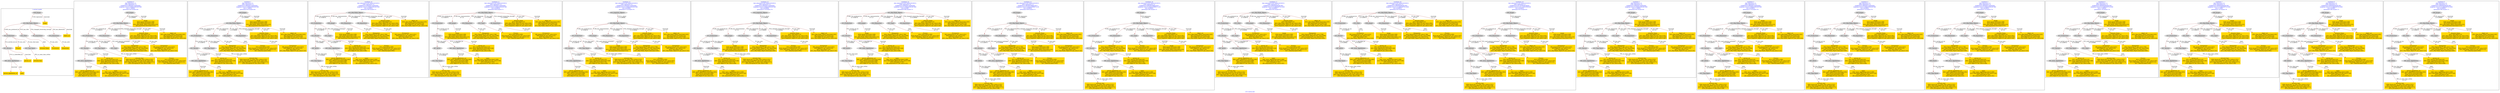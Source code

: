 digraph n0 {
fontcolor="blue"
remincross="true"
label="s22-s-moca.xml"
subgraph cluster_0 {
label="1-correct model"
n2[style="filled",color="white",fillcolor="lightgray",label="E12_Production1"];
n3[style="filled",color="white",fillcolor="lightgray",label="E21_Person1"];
n4[shape="plaintext",style="filled",fillcolor="gold",label="Process"];
n5[style="filled",color="white",fillcolor="lightgray",label="E52_Time-Span1"];
n6[style="filled",color="white",fillcolor="lightgray",label="E82_Actor_Appellation1"];
n7[shape="plaintext",style="filled",fillcolor="gold",label="person_uri"];
n8[style="filled",color="white",fillcolor="lightgray",label="E22_Man-Made_Object1"];
n9[style="filled",color="white",fillcolor="lightgray",label="E35_Title1"];
n10[style="filled",color="white",fillcolor="lightgray",label="E8_Acquisition1"];
n11[style="filled",color="white",fillcolor="lightgray",label="E54_Dimension1"];
n12[shape="plaintext",style="filled",fillcolor="gold",label="object_uri"];
n13[shape="plaintext",style="filled",fillcolor="gold",label="Artwork_Name"];
n14[style="filled",color="white",fillcolor="lightgray",label="E38_Image1"];
n15[shape="plaintext",style="filled",fillcolor="gold",label="image"];
n16[shape="plaintext",style="filled",fillcolor="gold",label="Artwork_Year"];
n17[shape="plaintext",style="filled",fillcolor="gold",label="Dimensions"];
n18[shape="plaintext",style="filled",fillcolor="gold",label="person_appellation_uri"];
n19[shape="plaintext",style="filled",fillcolor="gold",label="name"];
n20[shape="plaintext",style="filled",fillcolor="gold",label="Provenance"];
}
subgraph cluster_1 {
label="candidate 0\nlink coherence:1.0\nnode coherence:1.0\nconfidence:0.4928261145003045\nmapping score:0.5309420381667682\ncost:17.99849\n-precision:0.83-recall:0.83"
n22[style="filled",color="white",fillcolor="lightgray",label="E12_Production1"];
n23[style="filled",color="white",fillcolor="lightgray",label="E21_Person1"];
n24[style="filled",color="white",fillcolor="lightgray",label="E52_Time-Span2"];
n25[style="filled",color="white",fillcolor="lightgray",label="E55_Type1"];
n26[style="filled",color="white",fillcolor="lightgray",label="E82_Actor_Appellation1"];
n27[style="filled",color="white",fillcolor="lightgray",label="E22_Man-Made_Object1"];
n28[style="filled",color="white",fillcolor="lightgray",label="E54_Dimension1"];
n29[style="filled",color="white",fillcolor="lightgray",label="E8_Acquisition1"];
n30[style="filled",color="white",fillcolor="lightgray",label="E38_Image1"];
n31[shape="plaintext",style="filled",fillcolor="gold",label="Dimensions\n[E54_Dimension,P3_has_note,0.766]\n[E22_Man-Made_Object,P3_has_note,0.096]\n[E34_Inscription,P3_has_note,0.075]\n[E22_Man-Made_Object,classLink,0.063]"];
n32[shape="plaintext",style="filled",fillcolor="gold",label="Provenance\n[E8_Acquisition,P3_has_note,0.451]\n[E30_Right,P3_has_note,0.225]\n[E35_Title,label,0.182]\n[E22_Man-Made_Object,P3_has_note,0.142]"];
n33[shape="plaintext",style="filled",fillcolor="gold",label="image\n[E38_Image,classLink,0.308]\n[E53_Place,classLink,0.256]\n[E22_Man-Made_Object,classLink,0.223]\n[E8_Acquisition,classLink,0.213]"];
n34[shape="plaintext",style="filled",fillcolor="gold",label="Artwork_Year\n[E69_Death,P82_at_some_time_within,0.331]\n[E52_Time-Span,P82b_end_of_the_end,0.29]\n[E52_Time-Span,P82_at_some_time_within,0.271]\n[E34_Inscription,P3_has_note,0.108]"];
n35[shape="plaintext",style="filled",fillcolor="gold",label="Artwork_Name\n[E35_Title,label,0.32]\n[E22_Man-Made_Object,P3_has_note,0.281]\n[E73_Information_Object,P3_has_note,0.235]\n[E33_Linguistic_Object,P3_has_note,0.164]"];
n36[shape="plaintext",style="filled",fillcolor="gold",label="person_uri\n[E21_Person,classLink,0.43]\n[E82_Actor_Appellation,classLink,0.348]\n[E39_Actor,classLink,0.174]\n[E30_Right,P3_has_note,0.048]"];
n37[shape="plaintext",style="filled",fillcolor="gold",label="person_appellation_uri\n[E82_Actor_Appellation,classLink,0.865]\n[E21_Person,classLink,0.089]\n[E39_Actor,classLink,0.036]\n[E30_Right,P3_has_note,0.01]"];
n38[shape="plaintext",style="filled",fillcolor="gold",label="name\n[E82_Actor_Appellation,label,0.469]\n[E22_Man-Made_Object,P3_has_note,0.189]\n[E35_Title,label,0.181]\n[E8_Acquisition,P3_has_note,0.161]"];
n39[shape="plaintext",style="filled",fillcolor="gold",label="Process\n[E55_Type,label,0.496]\n[E29_Design_or_Procedure,P3_has_note,0.297]\n[E22_Man-Made_Object,P3_has_note,0.112]\n[E57_Material,label,0.095]"];
n40[shape="plaintext",style="filled",fillcolor="gold",label="object_uri\n[E22_Man-Made_Object,classLink,0.592]\n[E8_Acquisition,classLink,0.32]\n[E30_Right,P3_has_note,0.048]\n[E22_Man-Made_Object,P3_has_note,0.04]"];
}
subgraph cluster_2 {
label="candidate 1\nlink coherence:1.0\nnode coherence:1.0\nconfidence:0.4928261145003045\nmapping score:0.5309420381667682\ncost:17.99855\n-precision:0.83-recall:0.83"
n42[style="filled",color="white",fillcolor="lightgray",label="E12_Production1"];
n43[style="filled",color="white",fillcolor="lightgray",label="E21_Person1"];
n44[style="filled",color="white",fillcolor="lightgray",label="E52_Time-Span2"];
n45[style="filled",color="white",fillcolor="lightgray",label="E82_Actor_Appellation1"];
n46[style="filled",color="white",fillcolor="lightgray",label="E22_Man-Made_Object1"];
n47[style="filled",color="white",fillcolor="lightgray",label="E54_Dimension1"];
n48[style="filled",color="white",fillcolor="lightgray",label="E55_Type2"];
n49[style="filled",color="white",fillcolor="lightgray",label="E8_Acquisition1"];
n50[style="filled",color="white",fillcolor="lightgray",label="E38_Image1"];
n51[shape="plaintext",style="filled",fillcolor="gold",label="Dimensions\n[E54_Dimension,P3_has_note,0.766]\n[E22_Man-Made_Object,P3_has_note,0.096]\n[E34_Inscription,P3_has_note,0.075]\n[E22_Man-Made_Object,classLink,0.063]"];
n52[shape="plaintext",style="filled",fillcolor="gold",label="Provenance\n[E8_Acquisition,P3_has_note,0.451]\n[E30_Right,P3_has_note,0.225]\n[E35_Title,label,0.182]\n[E22_Man-Made_Object,P3_has_note,0.142]"];
n53[shape="plaintext",style="filled",fillcolor="gold",label="image\n[E38_Image,classLink,0.308]\n[E53_Place,classLink,0.256]\n[E22_Man-Made_Object,classLink,0.223]\n[E8_Acquisition,classLink,0.213]"];
n54[shape="plaintext",style="filled",fillcolor="gold",label="Artwork_Year\n[E69_Death,P82_at_some_time_within,0.331]\n[E52_Time-Span,P82b_end_of_the_end,0.29]\n[E52_Time-Span,P82_at_some_time_within,0.271]\n[E34_Inscription,P3_has_note,0.108]"];
n55[shape="plaintext",style="filled",fillcolor="gold",label="Artwork_Name\n[E35_Title,label,0.32]\n[E22_Man-Made_Object,P3_has_note,0.281]\n[E73_Information_Object,P3_has_note,0.235]\n[E33_Linguistic_Object,P3_has_note,0.164]"];
n56[shape="plaintext",style="filled",fillcolor="gold",label="person_uri\n[E21_Person,classLink,0.43]\n[E82_Actor_Appellation,classLink,0.348]\n[E39_Actor,classLink,0.174]\n[E30_Right,P3_has_note,0.048]"];
n57[shape="plaintext",style="filled",fillcolor="gold",label="person_appellation_uri\n[E82_Actor_Appellation,classLink,0.865]\n[E21_Person,classLink,0.089]\n[E39_Actor,classLink,0.036]\n[E30_Right,P3_has_note,0.01]"];
n58[shape="plaintext",style="filled",fillcolor="gold",label="name\n[E82_Actor_Appellation,label,0.469]\n[E22_Man-Made_Object,P3_has_note,0.189]\n[E35_Title,label,0.181]\n[E8_Acquisition,P3_has_note,0.161]"];
n59[shape="plaintext",style="filled",fillcolor="gold",label="Process\n[E55_Type,label,0.496]\n[E29_Design_or_Procedure,P3_has_note,0.297]\n[E22_Man-Made_Object,P3_has_note,0.112]\n[E57_Material,label,0.095]"];
n60[shape="plaintext",style="filled",fillcolor="gold",label="object_uri\n[E22_Man-Made_Object,classLink,0.592]\n[E8_Acquisition,classLink,0.32]\n[E30_Right,P3_has_note,0.048]\n[E22_Man-Made_Object,P3_has_note,0.04]"];
}
subgraph cluster_3 {
label="candidate 10\nlink coherence:0.9473684210526315\nnode coherence:1.0\nconfidence:0.4928261145003045\nmapping score:0.5309420381667682\ncost:18.99852\n-precision:0.68-recall:0.72"
n62[style="filled",color="white",fillcolor="lightgray",label="E12_Production1"];
n63[style="filled",color="white",fillcolor="lightgray",label="E21_Person1"];
n64[style="filled",color="white",fillcolor="lightgray",label="E55_Type1"];
n65[style="filled",color="white",fillcolor="lightgray",label="E67_Birth1"];
n66[style="filled",color="white",fillcolor="lightgray",label="E82_Actor_Appellation1"];
n67[style="filled",color="white",fillcolor="lightgray",label="E22_Man-Made_Object1"];
n68[style="filled",color="white",fillcolor="lightgray",label="E38_Image1"];
n69[style="filled",color="white",fillcolor="lightgray",label="E54_Dimension1"];
n70[style="filled",color="white",fillcolor="lightgray",label="E8_Acquisition1"];
n71[style="filled",color="white",fillcolor="lightgray",label="E52_Time-Span1"];
n72[shape="plaintext",style="filled",fillcolor="gold",label="Artwork_Year\n[E69_Death,P82_at_some_time_within,0.331]\n[E52_Time-Span,P82b_end_of_the_end,0.29]\n[E52_Time-Span,P82_at_some_time_within,0.271]\n[E34_Inscription,P3_has_note,0.108]"];
n73[shape="plaintext",style="filled",fillcolor="gold",label="Dimensions\n[E54_Dimension,P3_has_note,0.766]\n[E22_Man-Made_Object,P3_has_note,0.096]\n[E34_Inscription,P3_has_note,0.075]\n[E22_Man-Made_Object,classLink,0.063]"];
n74[shape="plaintext",style="filled",fillcolor="gold",label="Provenance\n[E8_Acquisition,P3_has_note,0.451]\n[E30_Right,P3_has_note,0.225]\n[E35_Title,label,0.182]\n[E22_Man-Made_Object,P3_has_note,0.142]"];
n75[shape="plaintext",style="filled",fillcolor="gold",label="image\n[E38_Image,classLink,0.308]\n[E53_Place,classLink,0.256]\n[E22_Man-Made_Object,classLink,0.223]\n[E8_Acquisition,classLink,0.213]"];
n76[shape="plaintext",style="filled",fillcolor="gold",label="Artwork_Name\n[E35_Title,label,0.32]\n[E22_Man-Made_Object,P3_has_note,0.281]\n[E73_Information_Object,P3_has_note,0.235]\n[E33_Linguistic_Object,P3_has_note,0.164]"];
n77[shape="plaintext",style="filled",fillcolor="gold",label="person_uri\n[E21_Person,classLink,0.43]\n[E82_Actor_Appellation,classLink,0.348]\n[E39_Actor,classLink,0.174]\n[E30_Right,P3_has_note,0.048]"];
n78[shape="plaintext",style="filled",fillcolor="gold",label="person_appellation_uri\n[E82_Actor_Appellation,classLink,0.865]\n[E21_Person,classLink,0.089]\n[E39_Actor,classLink,0.036]\n[E30_Right,P3_has_note,0.01]"];
n79[shape="plaintext",style="filled",fillcolor="gold",label="name\n[E82_Actor_Appellation,label,0.469]\n[E22_Man-Made_Object,P3_has_note,0.189]\n[E35_Title,label,0.181]\n[E8_Acquisition,P3_has_note,0.161]"];
n80[shape="plaintext",style="filled",fillcolor="gold",label="Process\n[E55_Type,label,0.496]\n[E29_Design_or_Procedure,P3_has_note,0.297]\n[E22_Man-Made_Object,P3_has_note,0.112]\n[E57_Material,label,0.095]"];
n81[shape="plaintext",style="filled",fillcolor="gold",label="object_uri\n[E22_Man-Made_Object,classLink,0.592]\n[E8_Acquisition,classLink,0.32]\n[E30_Right,P3_has_note,0.048]\n[E22_Man-Made_Object,P3_has_note,0.04]"];
}
subgraph cluster_4 {
label="candidate 11\nlink coherence:0.9473684210526315\nnode coherence:1.0\nconfidence:0.4928261145003045\nmapping score:0.5309420381667682\ncost:18.99858\n-precision:0.68-recall:0.72"
n83[style="filled",color="white",fillcolor="lightgray",label="E12_Production1"];
n84[style="filled",color="white",fillcolor="lightgray",label="E21_Person1"];
n85[style="filled",color="white",fillcolor="lightgray",label="E67_Birth1"];
n86[style="filled",color="white",fillcolor="lightgray",label="E82_Actor_Appellation1"];
n87[style="filled",color="white",fillcolor="lightgray",label="E22_Man-Made_Object1"];
n88[style="filled",color="white",fillcolor="lightgray",label="E38_Image1"];
n89[style="filled",color="white",fillcolor="lightgray",label="E54_Dimension1"];
n90[style="filled",color="white",fillcolor="lightgray",label="E55_Type2"];
n91[style="filled",color="white",fillcolor="lightgray",label="E8_Acquisition1"];
n92[style="filled",color="white",fillcolor="lightgray",label="E52_Time-Span1"];
n93[shape="plaintext",style="filled",fillcolor="gold",label="Artwork_Year\n[E69_Death,P82_at_some_time_within,0.331]\n[E52_Time-Span,P82b_end_of_the_end,0.29]\n[E52_Time-Span,P82_at_some_time_within,0.271]\n[E34_Inscription,P3_has_note,0.108]"];
n94[shape="plaintext",style="filled",fillcolor="gold",label="Dimensions\n[E54_Dimension,P3_has_note,0.766]\n[E22_Man-Made_Object,P3_has_note,0.096]\n[E34_Inscription,P3_has_note,0.075]\n[E22_Man-Made_Object,classLink,0.063]"];
n95[shape="plaintext",style="filled",fillcolor="gold",label="Provenance\n[E8_Acquisition,P3_has_note,0.451]\n[E30_Right,P3_has_note,0.225]\n[E35_Title,label,0.182]\n[E22_Man-Made_Object,P3_has_note,0.142]"];
n96[shape="plaintext",style="filled",fillcolor="gold",label="image\n[E38_Image,classLink,0.308]\n[E53_Place,classLink,0.256]\n[E22_Man-Made_Object,classLink,0.223]\n[E8_Acquisition,classLink,0.213]"];
n97[shape="plaintext",style="filled",fillcolor="gold",label="Artwork_Name\n[E35_Title,label,0.32]\n[E22_Man-Made_Object,P3_has_note,0.281]\n[E73_Information_Object,P3_has_note,0.235]\n[E33_Linguistic_Object,P3_has_note,0.164]"];
n98[shape="plaintext",style="filled",fillcolor="gold",label="person_uri\n[E21_Person,classLink,0.43]\n[E82_Actor_Appellation,classLink,0.348]\n[E39_Actor,classLink,0.174]\n[E30_Right,P3_has_note,0.048]"];
n99[shape="plaintext",style="filled",fillcolor="gold",label="person_appellation_uri\n[E82_Actor_Appellation,classLink,0.865]\n[E21_Person,classLink,0.089]\n[E39_Actor,classLink,0.036]\n[E30_Right,P3_has_note,0.01]"];
n100[shape="plaintext",style="filled",fillcolor="gold",label="name\n[E82_Actor_Appellation,label,0.469]\n[E22_Man-Made_Object,P3_has_note,0.189]\n[E35_Title,label,0.181]\n[E8_Acquisition,P3_has_note,0.161]"];
n101[shape="plaintext",style="filled",fillcolor="gold",label="Process\n[E55_Type,label,0.496]\n[E29_Design_or_Procedure,P3_has_note,0.297]\n[E22_Man-Made_Object,P3_has_note,0.112]\n[E57_Material,label,0.095]"];
n102[shape="plaintext",style="filled",fillcolor="gold",label="object_uri\n[E22_Man-Made_Object,classLink,0.592]\n[E8_Acquisition,classLink,0.32]\n[E30_Right,P3_has_note,0.048]\n[E22_Man-Made_Object,P3_has_note,0.04]"];
}
subgraph cluster_5 {
label="candidate 12\nlink coherence:0.9473684210526315\nnode coherence:1.0\nconfidence:0.4928261145003045\nmapping score:0.5309420381667682\ncost:18.99862\n-precision:0.74-recall:0.78"
n104[style="filled",color="white",fillcolor="lightgray",label="E12_Production1"];
n105[style="filled",color="white",fillcolor="lightgray",label="E21_Person1"];
n106[style="filled",color="white",fillcolor="lightgray",label="E52_Time-Span2"];
n107[style="filled",color="white",fillcolor="lightgray",label="E55_Type1"];
n108[style="filled",color="white",fillcolor="lightgray",label="E82_Actor_Appellation1"];
n109[style="filled",color="white",fillcolor="lightgray",label="E22_Man-Made_Object1"];
n110[style="filled",color="white",fillcolor="lightgray",label="E38_Image1"];
n111[style="filled",color="white",fillcolor="lightgray",label="E54_Dimension1"];
n112[style="filled",color="white",fillcolor="lightgray",label="E8_Acquisition1"];
n113[style="filled",color="white",fillcolor="lightgray",label="E33_Linguistic_Object2"];
n114[shape="plaintext",style="filled",fillcolor="gold",label="Dimensions\n[E54_Dimension,P3_has_note,0.766]\n[E22_Man-Made_Object,P3_has_note,0.096]\n[E34_Inscription,P3_has_note,0.075]\n[E22_Man-Made_Object,classLink,0.063]"];
n115[shape="plaintext",style="filled",fillcolor="gold",label="Provenance\n[E8_Acquisition,P3_has_note,0.451]\n[E30_Right,P3_has_note,0.225]\n[E35_Title,label,0.182]\n[E22_Man-Made_Object,P3_has_note,0.142]"];
n116[shape="plaintext",style="filled",fillcolor="gold",label="image\n[E38_Image,classLink,0.308]\n[E53_Place,classLink,0.256]\n[E22_Man-Made_Object,classLink,0.223]\n[E8_Acquisition,classLink,0.213]"];
n117[shape="plaintext",style="filled",fillcolor="gold",label="Artwork_Year\n[E69_Death,P82_at_some_time_within,0.331]\n[E52_Time-Span,P82b_end_of_the_end,0.29]\n[E52_Time-Span,P82_at_some_time_within,0.271]\n[E34_Inscription,P3_has_note,0.108]"];
n118[shape="plaintext",style="filled",fillcolor="gold",label="Artwork_Name\n[E35_Title,label,0.32]\n[E22_Man-Made_Object,P3_has_note,0.281]\n[E73_Information_Object,P3_has_note,0.235]\n[E33_Linguistic_Object,P3_has_note,0.164]"];
n119[shape="plaintext",style="filled",fillcolor="gold",label="person_uri\n[E21_Person,classLink,0.43]\n[E82_Actor_Appellation,classLink,0.348]\n[E39_Actor,classLink,0.174]\n[E30_Right,P3_has_note,0.048]"];
n120[shape="plaintext",style="filled",fillcolor="gold",label="person_appellation_uri\n[E82_Actor_Appellation,classLink,0.865]\n[E21_Person,classLink,0.089]\n[E39_Actor,classLink,0.036]\n[E30_Right,P3_has_note,0.01]"];
n121[shape="plaintext",style="filled",fillcolor="gold",label="name\n[E82_Actor_Appellation,label,0.469]\n[E22_Man-Made_Object,P3_has_note,0.189]\n[E35_Title,label,0.181]\n[E8_Acquisition,P3_has_note,0.161]"];
n122[shape="plaintext",style="filled",fillcolor="gold",label="Process\n[E55_Type,label,0.496]\n[E29_Design_or_Procedure,P3_has_note,0.297]\n[E22_Man-Made_Object,P3_has_note,0.112]\n[E57_Material,label,0.095]"];
n123[shape="plaintext",style="filled",fillcolor="gold",label="object_uri\n[E22_Man-Made_Object,classLink,0.592]\n[E8_Acquisition,classLink,0.32]\n[E30_Right,P3_has_note,0.048]\n[E22_Man-Made_Object,P3_has_note,0.04]"];
}
subgraph cluster_6 {
label="candidate 13\nlink coherence:0.9473684210526315\nnode coherence:1.0\nconfidence:0.4928261145003045\nmapping score:0.5309420381667682\ncost:18.99868\n-precision:0.74-recall:0.78"
n125[style="filled",color="white",fillcolor="lightgray",label="E12_Production1"];
n126[style="filled",color="white",fillcolor="lightgray",label="E21_Person1"];
n127[style="filled",color="white",fillcolor="lightgray",label="E52_Time-Span2"];
n128[style="filled",color="white",fillcolor="lightgray",label="E82_Actor_Appellation1"];
n129[style="filled",color="white",fillcolor="lightgray",label="E22_Man-Made_Object1"];
n130[style="filled",color="white",fillcolor="lightgray",label="E38_Image1"];
n131[style="filled",color="white",fillcolor="lightgray",label="E54_Dimension1"];
n132[style="filled",color="white",fillcolor="lightgray",label="E55_Type2"];
n133[style="filled",color="white",fillcolor="lightgray",label="E8_Acquisition1"];
n134[style="filled",color="white",fillcolor="lightgray",label="E33_Linguistic_Object2"];
n135[shape="plaintext",style="filled",fillcolor="gold",label="Dimensions\n[E54_Dimension,P3_has_note,0.766]\n[E22_Man-Made_Object,P3_has_note,0.096]\n[E34_Inscription,P3_has_note,0.075]\n[E22_Man-Made_Object,classLink,0.063]"];
n136[shape="plaintext",style="filled",fillcolor="gold",label="Provenance\n[E8_Acquisition,P3_has_note,0.451]\n[E30_Right,P3_has_note,0.225]\n[E35_Title,label,0.182]\n[E22_Man-Made_Object,P3_has_note,0.142]"];
n137[shape="plaintext",style="filled",fillcolor="gold",label="image\n[E38_Image,classLink,0.308]\n[E53_Place,classLink,0.256]\n[E22_Man-Made_Object,classLink,0.223]\n[E8_Acquisition,classLink,0.213]"];
n138[shape="plaintext",style="filled",fillcolor="gold",label="Artwork_Year\n[E69_Death,P82_at_some_time_within,0.331]\n[E52_Time-Span,P82b_end_of_the_end,0.29]\n[E52_Time-Span,P82_at_some_time_within,0.271]\n[E34_Inscription,P3_has_note,0.108]"];
n139[shape="plaintext",style="filled",fillcolor="gold",label="Artwork_Name\n[E35_Title,label,0.32]\n[E22_Man-Made_Object,P3_has_note,0.281]\n[E73_Information_Object,P3_has_note,0.235]\n[E33_Linguistic_Object,P3_has_note,0.164]"];
n140[shape="plaintext",style="filled",fillcolor="gold",label="person_uri\n[E21_Person,classLink,0.43]\n[E82_Actor_Appellation,classLink,0.348]\n[E39_Actor,classLink,0.174]\n[E30_Right,P3_has_note,0.048]"];
n141[shape="plaintext",style="filled",fillcolor="gold",label="person_appellation_uri\n[E82_Actor_Appellation,classLink,0.865]\n[E21_Person,classLink,0.089]\n[E39_Actor,classLink,0.036]\n[E30_Right,P3_has_note,0.01]"];
n142[shape="plaintext",style="filled",fillcolor="gold",label="name\n[E82_Actor_Appellation,label,0.469]\n[E22_Man-Made_Object,P3_has_note,0.189]\n[E35_Title,label,0.181]\n[E8_Acquisition,P3_has_note,0.161]"];
n143[shape="plaintext",style="filled",fillcolor="gold",label="Process\n[E55_Type,label,0.496]\n[E29_Design_or_Procedure,P3_has_note,0.297]\n[E22_Man-Made_Object,P3_has_note,0.112]\n[E57_Material,label,0.095]"];
n144[shape="plaintext",style="filled",fillcolor="gold",label="object_uri\n[E22_Man-Made_Object,classLink,0.592]\n[E8_Acquisition,classLink,0.32]\n[E30_Right,P3_has_note,0.048]\n[E22_Man-Made_Object,P3_has_note,0.04]"];
}
subgraph cluster_7 {
label="candidate 14\nlink coherence:0.9473684210526315\nnode coherence:1.0\nconfidence:0.4928261145003045\nmapping score:0.5309420381667682\ncost:18.9987\n-precision:0.68-recall:0.72"
n146[style="filled",color="white",fillcolor="lightgray",label="E12_Production1"];
n147[style="filled",color="white",fillcolor="lightgray",label="E21_Person1"];
n148[style="filled",color="white",fillcolor="lightgray",label="E69_Death1"];
n149[style="filled",color="white",fillcolor="lightgray",label="E82_Actor_Appellation1"];
n150[style="filled",color="white",fillcolor="lightgray",label="E22_Man-Made_Object1"];
n151[style="filled",color="white",fillcolor="lightgray",label="E38_Image1"];
n152[style="filled",color="white",fillcolor="lightgray",label="E54_Dimension1"];
n153[style="filled",color="white",fillcolor="lightgray",label="E55_Type2"];
n154[style="filled",color="white",fillcolor="lightgray",label="E8_Acquisition1"];
n155[style="filled",color="white",fillcolor="lightgray",label="E52_Time-Span4"];
n156[shape="plaintext",style="filled",fillcolor="gold",label="Artwork_Year\n[E69_Death,P82_at_some_time_within,0.331]\n[E52_Time-Span,P82b_end_of_the_end,0.29]\n[E52_Time-Span,P82_at_some_time_within,0.271]\n[E34_Inscription,P3_has_note,0.108]"];
n157[shape="plaintext",style="filled",fillcolor="gold",label="Dimensions\n[E54_Dimension,P3_has_note,0.766]\n[E22_Man-Made_Object,P3_has_note,0.096]\n[E34_Inscription,P3_has_note,0.075]\n[E22_Man-Made_Object,classLink,0.063]"];
n158[shape="plaintext",style="filled",fillcolor="gold",label="Provenance\n[E8_Acquisition,P3_has_note,0.451]\n[E30_Right,P3_has_note,0.225]\n[E35_Title,label,0.182]\n[E22_Man-Made_Object,P3_has_note,0.142]"];
n159[shape="plaintext",style="filled",fillcolor="gold",label="image\n[E38_Image,classLink,0.308]\n[E53_Place,classLink,0.256]\n[E22_Man-Made_Object,classLink,0.223]\n[E8_Acquisition,classLink,0.213]"];
n160[shape="plaintext",style="filled",fillcolor="gold",label="Artwork_Name\n[E35_Title,label,0.32]\n[E22_Man-Made_Object,P3_has_note,0.281]\n[E73_Information_Object,P3_has_note,0.235]\n[E33_Linguistic_Object,P3_has_note,0.164]"];
n161[shape="plaintext",style="filled",fillcolor="gold",label="person_uri\n[E21_Person,classLink,0.43]\n[E82_Actor_Appellation,classLink,0.348]\n[E39_Actor,classLink,0.174]\n[E30_Right,P3_has_note,0.048]"];
n162[shape="plaintext",style="filled",fillcolor="gold",label="person_appellation_uri\n[E82_Actor_Appellation,classLink,0.865]\n[E21_Person,classLink,0.089]\n[E39_Actor,classLink,0.036]\n[E30_Right,P3_has_note,0.01]"];
n163[shape="plaintext",style="filled",fillcolor="gold",label="name\n[E82_Actor_Appellation,label,0.469]\n[E22_Man-Made_Object,P3_has_note,0.189]\n[E35_Title,label,0.181]\n[E8_Acquisition,P3_has_note,0.161]"];
n164[shape="plaintext",style="filled",fillcolor="gold",label="Process\n[E55_Type,label,0.496]\n[E29_Design_or_Procedure,P3_has_note,0.297]\n[E22_Man-Made_Object,P3_has_note,0.112]\n[E57_Material,label,0.095]"];
n165[shape="plaintext",style="filled",fillcolor="gold",label="object_uri\n[E22_Man-Made_Object,classLink,0.592]\n[E8_Acquisition,classLink,0.32]\n[E30_Right,P3_has_note,0.048]\n[E22_Man-Made_Object,P3_has_note,0.04]"];
}
subgraph cluster_8 {
label="candidate 15\nlink coherence:0.9473684210526315\nnode coherence:1.0\nconfidence:0.4833631968425677\nmapping score:0.5444543989475226\ncost:18.99835\n-precision:0.68-recall:0.72"
n167[style="filled",color="white",fillcolor="lightgray",label="E12_Production1"];
n168[style="filled",color="white",fillcolor="lightgray",label="E21_Person1"];
n169[style="filled",color="white",fillcolor="lightgray",label="E55_Type1"];
n170[style="filled",color="white",fillcolor="lightgray",label="E67_Birth1"];
n171[style="filled",color="white",fillcolor="lightgray",label="E82_Actor_Appellation1"];
n172[style="filled",color="white",fillcolor="lightgray",label="E22_Man-Made_Object1"];
n173[style="filled",color="white",fillcolor="lightgray",label="E54_Dimension1"];
n174[style="filled",color="white",fillcolor="lightgray",label="E8_Acquisition1"];
n175[style="filled",color="white",fillcolor="lightgray",label="E38_Image1"];
n176[style="filled",color="white",fillcolor="lightgray",label="E52_Time-Span1"];
n177[shape="plaintext",style="filled",fillcolor="gold",label="Artwork_Year\n[E69_Death,P82_at_some_time_within,0.331]\n[E52_Time-Span,P82b_end_of_the_end,0.29]\n[E52_Time-Span,P82_at_some_time_within,0.271]\n[E34_Inscription,P3_has_note,0.108]"];
n178[shape="plaintext",style="filled",fillcolor="gold",label="Dimensions\n[E54_Dimension,P3_has_note,0.766]\n[E22_Man-Made_Object,P3_has_note,0.096]\n[E34_Inscription,P3_has_note,0.075]\n[E22_Man-Made_Object,classLink,0.063]"];
n179[shape="plaintext",style="filled",fillcolor="gold",label="image\n[E38_Image,classLink,0.308]\n[E53_Place,classLink,0.256]\n[E22_Man-Made_Object,classLink,0.223]\n[E8_Acquisition,classLink,0.213]"];
n180[shape="plaintext",style="filled",fillcolor="gold",label="Provenance\n[E8_Acquisition,P3_has_note,0.451]\n[E30_Right,P3_has_note,0.225]\n[E35_Title,label,0.182]\n[E22_Man-Made_Object,P3_has_note,0.142]"];
n181[shape="plaintext",style="filled",fillcolor="gold",label="Artwork_Name\n[E35_Title,label,0.32]\n[E22_Man-Made_Object,P3_has_note,0.281]\n[E73_Information_Object,P3_has_note,0.235]\n[E33_Linguistic_Object,P3_has_note,0.164]"];
n182[shape="plaintext",style="filled",fillcolor="gold",label="person_uri\n[E21_Person,classLink,0.43]\n[E82_Actor_Appellation,classLink,0.348]\n[E39_Actor,classLink,0.174]\n[E30_Right,P3_has_note,0.048]"];
n183[shape="plaintext",style="filled",fillcolor="gold",label="person_appellation_uri\n[E82_Actor_Appellation,classLink,0.865]\n[E21_Person,classLink,0.089]\n[E39_Actor,classLink,0.036]\n[E30_Right,P3_has_note,0.01]"];
n184[shape="plaintext",style="filled",fillcolor="gold",label="name\n[E82_Actor_Appellation,label,0.469]\n[E22_Man-Made_Object,P3_has_note,0.189]\n[E35_Title,label,0.181]\n[E8_Acquisition,P3_has_note,0.161]"];
n185[shape="plaintext",style="filled",fillcolor="gold",label="Process\n[E55_Type,label,0.496]\n[E29_Design_or_Procedure,P3_has_note,0.297]\n[E22_Man-Made_Object,P3_has_note,0.112]\n[E57_Material,label,0.095]"];
n186[shape="plaintext",style="filled",fillcolor="gold",label="object_uri\n[E22_Man-Made_Object,classLink,0.592]\n[E8_Acquisition,classLink,0.32]\n[E30_Right,P3_has_note,0.048]\n[E22_Man-Made_Object,P3_has_note,0.04]"];
}
subgraph cluster_9 {
label="candidate 16\nlink coherence:0.9473684210526315\nnode coherence:1.0\nconfidence:0.4833631968425677\nmapping score:0.5444543989475226\ncost:18.99841\n-precision:0.68-recall:0.72"
n188[style="filled",color="white",fillcolor="lightgray",label="E12_Production1"];
n189[style="filled",color="white",fillcolor="lightgray",label="E21_Person1"];
n190[style="filled",color="white",fillcolor="lightgray",label="E67_Birth1"];
n191[style="filled",color="white",fillcolor="lightgray",label="E82_Actor_Appellation1"];
n192[style="filled",color="white",fillcolor="lightgray",label="E22_Man-Made_Object1"];
n193[style="filled",color="white",fillcolor="lightgray",label="E54_Dimension1"];
n194[style="filled",color="white",fillcolor="lightgray",label="E55_Type2"];
n195[style="filled",color="white",fillcolor="lightgray",label="E8_Acquisition1"];
n196[style="filled",color="white",fillcolor="lightgray",label="E38_Image1"];
n197[style="filled",color="white",fillcolor="lightgray",label="E52_Time-Span1"];
n198[shape="plaintext",style="filled",fillcolor="gold",label="Artwork_Year\n[E69_Death,P82_at_some_time_within,0.331]\n[E52_Time-Span,P82b_end_of_the_end,0.29]\n[E52_Time-Span,P82_at_some_time_within,0.271]\n[E34_Inscription,P3_has_note,0.108]"];
n199[shape="plaintext",style="filled",fillcolor="gold",label="Dimensions\n[E54_Dimension,P3_has_note,0.766]\n[E22_Man-Made_Object,P3_has_note,0.096]\n[E34_Inscription,P3_has_note,0.075]\n[E22_Man-Made_Object,classLink,0.063]"];
n200[shape="plaintext",style="filled",fillcolor="gold",label="image\n[E38_Image,classLink,0.308]\n[E53_Place,classLink,0.256]\n[E22_Man-Made_Object,classLink,0.223]\n[E8_Acquisition,classLink,0.213]"];
n201[shape="plaintext",style="filled",fillcolor="gold",label="Provenance\n[E8_Acquisition,P3_has_note,0.451]\n[E30_Right,P3_has_note,0.225]\n[E35_Title,label,0.182]\n[E22_Man-Made_Object,P3_has_note,0.142]"];
n202[shape="plaintext",style="filled",fillcolor="gold",label="Artwork_Name\n[E35_Title,label,0.32]\n[E22_Man-Made_Object,P3_has_note,0.281]\n[E73_Information_Object,P3_has_note,0.235]\n[E33_Linguistic_Object,P3_has_note,0.164]"];
n203[shape="plaintext",style="filled",fillcolor="gold",label="person_uri\n[E21_Person,classLink,0.43]\n[E82_Actor_Appellation,classLink,0.348]\n[E39_Actor,classLink,0.174]\n[E30_Right,P3_has_note,0.048]"];
n204[shape="plaintext",style="filled",fillcolor="gold",label="person_appellation_uri\n[E82_Actor_Appellation,classLink,0.865]\n[E21_Person,classLink,0.089]\n[E39_Actor,classLink,0.036]\n[E30_Right,P3_has_note,0.01]"];
n205[shape="plaintext",style="filled",fillcolor="gold",label="name\n[E82_Actor_Appellation,label,0.469]\n[E22_Man-Made_Object,P3_has_note,0.189]\n[E35_Title,label,0.181]\n[E8_Acquisition,P3_has_note,0.161]"];
n206[shape="plaintext",style="filled",fillcolor="gold",label="Process\n[E55_Type,label,0.496]\n[E29_Design_or_Procedure,P3_has_note,0.297]\n[E22_Man-Made_Object,P3_has_note,0.112]\n[E57_Material,label,0.095]"];
n207[shape="plaintext",style="filled",fillcolor="gold",label="object_uri\n[E22_Man-Made_Object,classLink,0.592]\n[E8_Acquisition,classLink,0.32]\n[E30_Right,P3_has_note,0.048]\n[E22_Man-Made_Object,P3_has_note,0.04]"];
}
subgraph cluster_10 {
label="candidate 17\nlink coherence:0.9473684210526315\nnode coherence:1.0\nconfidence:0.4659593492847807\nmapping score:0.5219864497615936\ncost:18.99847\n-precision:0.63-recall:0.67"
n209[style="filled",color="white",fillcolor="lightgray",label="E12_Production1"];
n210[style="filled",color="white",fillcolor="lightgray",label="E21_Person1"];
n211[style="filled",color="white",fillcolor="lightgray",label="E55_Type1"];
n212[style="filled",color="white",fillcolor="lightgray",label="E67_Birth1"];
n213[style="filled",color="white",fillcolor="lightgray",label="E82_Actor_Appellation1"];
n214[style="filled",color="white",fillcolor="lightgray",label="E22_Man-Made_Object1"];
n215[style="filled",color="white",fillcolor="lightgray",label="E35_Title1"];
n216[style="filled",color="white",fillcolor="lightgray",label="E38_Image1"];
n217[style="filled",color="white",fillcolor="lightgray",label="E54_Dimension1"];
n218[style="filled",color="white",fillcolor="lightgray",label="E52_Time-Span1"];
n219[shape="plaintext",style="filled",fillcolor="gold",label="Artwork_Year\n[E69_Death,P82_at_some_time_within,0.331]\n[E52_Time-Span,P82b_end_of_the_end,0.29]\n[E52_Time-Span,P82_at_some_time_within,0.271]\n[E34_Inscription,P3_has_note,0.108]"];
n220[shape="plaintext",style="filled",fillcolor="gold",label="Dimensions\n[E54_Dimension,P3_has_note,0.766]\n[E22_Man-Made_Object,P3_has_note,0.096]\n[E34_Inscription,P3_has_note,0.075]\n[E22_Man-Made_Object,classLink,0.063]"];
n221[shape="plaintext",style="filled",fillcolor="gold",label="image\n[E38_Image,classLink,0.308]\n[E53_Place,classLink,0.256]\n[E22_Man-Made_Object,classLink,0.223]\n[E8_Acquisition,classLink,0.213]"];
n222[shape="plaintext",style="filled",fillcolor="gold",label="Artwork_Name\n[E35_Title,label,0.32]\n[E22_Man-Made_Object,P3_has_note,0.281]\n[E73_Information_Object,P3_has_note,0.235]\n[E33_Linguistic_Object,P3_has_note,0.164]"];
n223[shape="plaintext",style="filled",fillcolor="gold",label="person_uri\n[E21_Person,classLink,0.43]\n[E82_Actor_Appellation,classLink,0.348]\n[E39_Actor,classLink,0.174]\n[E30_Right,P3_has_note,0.048]"];
n224[shape="plaintext",style="filled",fillcolor="gold",label="Provenance\n[E8_Acquisition,P3_has_note,0.451]\n[E30_Right,P3_has_note,0.225]\n[E35_Title,label,0.182]\n[E22_Man-Made_Object,P3_has_note,0.142]"];
n225[shape="plaintext",style="filled",fillcolor="gold",label="person_appellation_uri\n[E82_Actor_Appellation,classLink,0.865]\n[E21_Person,classLink,0.089]\n[E39_Actor,classLink,0.036]\n[E30_Right,P3_has_note,0.01]"];
n226[shape="plaintext",style="filled",fillcolor="gold",label="name\n[E82_Actor_Appellation,label,0.469]\n[E22_Man-Made_Object,P3_has_note,0.189]\n[E35_Title,label,0.181]\n[E8_Acquisition,P3_has_note,0.161]"];
n227[shape="plaintext",style="filled",fillcolor="gold",label="Process\n[E55_Type,label,0.496]\n[E29_Design_or_Procedure,P3_has_note,0.297]\n[E22_Man-Made_Object,P3_has_note,0.112]\n[E57_Material,label,0.095]"];
n228[shape="plaintext",style="filled",fillcolor="gold",label="object_uri\n[E22_Man-Made_Object,classLink,0.592]\n[E8_Acquisition,classLink,0.32]\n[E30_Right,P3_has_note,0.048]\n[E22_Man-Made_Object,P3_has_note,0.04]"];
}
subgraph cluster_11 {
label="candidate 18\nlink coherence:0.9473684210526315\nnode coherence:1.0\nconfidence:0.4659593492847807\nmapping score:0.5219864497615936\ncost:18.99853\n-precision:0.63-recall:0.67"
n230[style="filled",color="white",fillcolor="lightgray",label="E12_Production1"];
n231[style="filled",color="white",fillcolor="lightgray",label="E21_Person1"];
n232[style="filled",color="white",fillcolor="lightgray",label="E67_Birth1"];
n233[style="filled",color="white",fillcolor="lightgray",label="E82_Actor_Appellation1"];
n234[style="filled",color="white",fillcolor="lightgray",label="E22_Man-Made_Object1"];
n235[style="filled",color="white",fillcolor="lightgray",label="E35_Title1"];
n236[style="filled",color="white",fillcolor="lightgray",label="E38_Image1"];
n237[style="filled",color="white",fillcolor="lightgray",label="E54_Dimension1"];
n238[style="filled",color="white",fillcolor="lightgray",label="E55_Type2"];
n239[style="filled",color="white",fillcolor="lightgray",label="E52_Time-Span1"];
n240[shape="plaintext",style="filled",fillcolor="gold",label="Artwork_Year\n[E69_Death,P82_at_some_time_within,0.331]\n[E52_Time-Span,P82b_end_of_the_end,0.29]\n[E52_Time-Span,P82_at_some_time_within,0.271]\n[E34_Inscription,P3_has_note,0.108]"];
n241[shape="plaintext",style="filled",fillcolor="gold",label="Dimensions\n[E54_Dimension,P3_has_note,0.766]\n[E22_Man-Made_Object,P3_has_note,0.096]\n[E34_Inscription,P3_has_note,0.075]\n[E22_Man-Made_Object,classLink,0.063]"];
n242[shape="plaintext",style="filled",fillcolor="gold",label="image\n[E38_Image,classLink,0.308]\n[E53_Place,classLink,0.256]\n[E22_Man-Made_Object,classLink,0.223]\n[E8_Acquisition,classLink,0.213]"];
n243[shape="plaintext",style="filled",fillcolor="gold",label="Artwork_Name\n[E35_Title,label,0.32]\n[E22_Man-Made_Object,P3_has_note,0.281]\n[E73_Information_Object,P3_has_note,0.235]\n[E33_Linguistic_Object,P3_has_note,0.164]"];
n244[shape="plaintext",style="filled",fillcolor="gold",label="person_uri\n[E21_Person,classLink,0.43]\n[E82_Actor_Appellation,classLink,0.348]\n[E39_Actor,classLink,0.174]\n[E30_Right,P3_has_note,0.048]"];
n245[shape="plaintext",style="filled",fillcolor="gold",label="Provenance\n[E8_Acquisition,P3_has_note,0.451]\n[E30_Right,P3_has_note,0.225]\n[E35_Title,label,0.182]\n[E22_Man-Made_Object,P3_has_note,0.142]"];
n246[shape="plaintext",style="filled",fillcolor="gold",label="person_appellation_uri\n[E82_Actor_Appellation,classLink,0.865]\n[E21_Person,classLink,0.089]\n[E39_Actor,classLink,0.036]\n[E30_Right,P3_has_note,0.01]"];
n247[shape="plaintext",style="filled",fillcolor="gold",label="name\n[E82_Actor_Appellation,label,0.469]\n[E22_Man-Made_Object,P3_has_note,0.189]\n[E35_Title,label,0.181]\n[E8_Acquisition,P3_has_note,0.161]"];
n248[shape="plaintext",style="filled",fillcolor="gold",label="Process\n[E55_Type,label,0.496]\n[E29_Design_or_Procedure,P3_has_note,0.297]\n[E22_Man-Made_Object,P3_has_note,0.112]\n[E57_Material,label,0.095]"];
n249[shape="plaintext",style="filled",fillcolor="gold",label="object_uri\n[E22_Man-Made_Object,classLink,0.592]\n[E8_Acquisition,classLink,0.32]\n[E30_Right,P3_has_note,0.048]\n[E22_Man-Made_Object,P3_has_note,0.04]"];
}
subgraph cluster_12 {
label="candidate 19\nlink coherence:0.9473684210526315\nnode coherence:1.0\nconfidence:0.4571679356248567\nmapping score:0.5357226452082856\ncost:18.99835\n-precision:0.63-recall:0.67"
n251[style="filled",color="white",fillcolor="lightgray",label="E12_Production1"];
n252[style="filled",color="white",fillcolor="lightgray",label="E21_Person1"];
n253[style="filled",color="white",fillcolor="lightgray",label="E55_Type1"];
n254[style="filled",color="white",fillcolor="lightgray",label="E67_Birth1"];
n255[style="filled",color="white",fillcolor="lightgray",label="E82_Actor_Appellation1"];
n256[style="filled",color="white",fillcolor="lightgray",label="E22_Man-Made_Object1"];
n257[style="filled",color="white",fillcolor="lightgray",label="E54_Dimension1"];
n258[style="filled",color="white",fillcolor="lightgray",label="E8_Acquisition1"];
n259[style="filled",color="white",fillcolor="lightgray",label="E38_Image1"];
n260[style="filled",color="white",fillcolor="lightgray",label="E52_Time-Span1"];
n261[shape="plaintext",style="filled",fillcolor="gold",label="Artwork_Year\n[E69_Death,P82_at_some_time_within,0.331]\n[E52_Time-Span,P82b_end_of_the_end,0.29]\n[E52_Time-Span,P82_at_some_time_within,0.271]\n[E34_Inscription,P3_has_note,0.108]"];
n262[shape="plaintext",style="filled",fillcolor="gold",label="Dimensions\n[E54_Dimension,P3_has_note,0.766]\n[E22_Man-Made_Object,P3_has_note,0.096]\n[E34_Inscription,P3_has_note,0.075]\n[E22_Man-Made_Object,classLink,0.063]"];
n263[shape="plaintext",style="filled",fillcolor="gold",label="object_uri\n[E22_Man-Made_Object,classLink,0.592]\n[E8_Acquisition,classLink,0.32]\n[E30_Right,P3_has_note,0.048]\n[E22_Man-Made_Object,P3_has_note,0.04]"];
n264[shape="plaintext",style="filled",fillcolor="gold",label="Provenance\n[E8_Acquisition,P3_has_note,0.451]\n[E30_Right,P3_has_note,0.225]\n[E35_Title,label,0.182]\n[E22_Man-Made_Object,P3_has_note,0.142]"];
n265[shape="plaintext",style="filled",fillcolor="gold",label="Artwork_Name\n[E35_Title,label,0.32]\n[E22_Man-Made_Object,P3_has_note,0.281]\n[E73_Information_Object,P3_has_note,0.235]\n[E33_Linguistic_Object,P3_has_note,0.164]"];
n266[shape="plaintext",style="filled",fillcolor="gold",label="person_uri\n[E21_Person,classLink,0.43]\n[E82_Actor_Appellation,classLink,0.348]\n[E39_Actor,classLink,0.174]\n[E30_Right,P3_has_note,0.048]"];
n267[shape="plaintext",style="filled",fillcolor="gold",label="person_appellation_uri\n[E82_Actor_Appellation,classLink,0.865]\n[E21_Person,classLink,0.089]\n[E39_Actor,classLink,0.036]\n[E30_Right,P3_has_note,0.01]"];
n268[shape="plaintext",style="filled",fillcolor="gold",label="name\n[E82_Actor_Appellation,label,0.469]\n[E22_Man-Made_Object,P3_has_note,0.189]\n[E35_Title,label,0.181]\n[E8_Acquisition,P3_has_note,0.161]"];
n269[shape="plaintext",style="filled",fillcolor="gold",label="Process\n[E55_Type,label,0.496]\n[E29_Design_or_Procedure,P3_has_note,0.297]\n[E22_Man-Made_Object,P3_has_note,0.112]\n[E57_Material,label,0.095]"];
n270[shape="plaintext",style="filled",fillcolor="gold",label="image\n[E38_Image,classLink,0.308]\n[E53_Place,classLink,0.256]\n[E22_Man-Made_Object,classLink,0.223]\n[E8_Acquisition,classLink,0.213]"];
}
subgraph cluster_13 {
label="candidate 2\nlink coherence:1.0\nnode coherence:1.0\nconfidence:0.4928261145003045\nmapping score:0.5309420381667682\ncost:17.99863\n-precision:0.83-recall:0.83"
n272[style="filled",color="white",fillcolor="lightgray",label="E12_Production1"];
n273[style="filled",color="white",fillcolor="lightgray",label="E21_Person1"];
n274[style="filled",color="white",fillcolor="lightgray",label="E52_Time-Span2"];
n275[style="filled",color="white",fillcolor="lightgray",label="E82_Actor_Appellation1"];
n276[style="filled",color="white",fillcolor="lightgray",label="E22_Man-Made_Object1"];
n277[style="filled",color="white",fillcolor="lightgray",label="E54_Dimension1"];
n278[style="filled",color="white",fillcolor="lightgray",label="E55_Type3"];
n279[style="filled",color="white",fillcolor="lightgray",label="E8_Acquisition1"];
n280[style="filled",color="white",fillcolor="lightgray",label="E38_Image1"];
n281[shape="plaintext",style="filled",fillcolor="gold",label="Dimensions\n[E54_Dimension,P3_has_note,0.766]\n[E22_Man-Made_Object,P3_has_note,0.096]\n[E34_Inscription,P3_has_note,0.075]\n[E22_Man-Made_Object,classLink,0.063]"];
n282[shape="plaintext",style="filled",fillcolor="gold",label="Provenance\n[E8_Acquisition,P3_has_note,0.451]\n[E30_Right,P3_has_note,0.225]\n[E35_Title,label,0.182]\n[E22_Man-Made_Object,P3_has_note,0.142]"];
n283[shape="plaintext",style="filled",fillcolor="gold",label="image\n[E38_Image,classLink,0.308]\n[E53_Place,classLink,0.256]\n[E22_Man-Made_Object,classLink,0.223]\n[E8_Acquisition,classLink,0.213]"];
n284[shape="plaintext",style="filled",fillcolor="gold",label="Artwork_Year\n[E69_Death,P82_at_some_time_within,0.331]\n[E52_Time-Span,P82b_end_of_the_end,0.29]\n[E52_Time-Span,P82_at_some_time_within,0.271]\n[E34_Inscription,P3_has_note,0.108]"];
n285[shape="plaintext",style="filled",fillcolor="gold",label="Artwork_Name\n[E35_Title,label,0.32]\n[E22_Man-Made_Object,P3_has_note,0.281]\n[E73_Information_Object,P3_has_note,0.235]\n[E33_Linguistic_Object,P3_has_note,0.164]"];
n286[shape="plaintext",style="filled",fillcolor="gold",label="person_uri\n[E21_Person,classLink,0.43]\n[E82_Actor_Appellation,classLink,0.348]\n[E39_Actor,classLink,0.174]\n[E30_Right,P3_has_note,0.048]"];
n287[shape="plaintext",style="filled",fillcolor="gold",label="Process\n[E55_Type,label,0.496]\n[E29_Design_or_Procedure,P3_has_note,0.297]\n[E22_Man-Made_Object,P3_has_note,0.112]\n[E57_Material,label,0.095]"];
n288[shape="plaintext",style="filled",fillcolor="gold",label="person_appellation_uri\n[E82_Actor_Appellation,classLink,0.865]\n[E21_Person,classLink,0.089]\n[E39_Actor,classLink,0.036]\n[E30_Right,P3_has_note,0.01]"];
n289[shape="plaintext",style="filled",fillcolor="gold",label="name\n[E82_Actor_Appellation,label,0.469]\n[E22_Man-Made_Object,P3_has_note,0.189]\n[E35_Title,label,0.181]\n[E8_Acquisition,P3_has_note,0.161]"];
n290[shape="plaintext",style="filled",fillcolor="gold",label="object_uri\n[E22_Man-Made_Object,classLink,0.592]\n[E8_Acquisition,classLink,0.32]\n[E30_Right,P3_has_note,0.048]\n[E22_Man-Made_Object,P3_has_note,0.04]"];
}
subgraph cluster_14 {
label="candidate 3\nlink coherence:1.0\nnode coherence:1.0\nconfidence:0.4928261145003045\nmapping score:0.5309420381667682\ncost:18.99835\n-precision:0.74-recall:0.78"
n292[style="filled",color="white",fillcolor="lightgray",label="E12_Production1"];
n293[style="filled",color="white",fillcolor="lightgray",label="E21_Person1"];
n294[style="filled",color="white",fillcolor="lightgray",label="E55_Type1"];
n295[style="filled",color="white",fillcolor="lightgray",label="E67_Birth1"];
n296[style="filled",color="white",fillcolor="lightgray",label="E82_Actor_Appellation1"];
n297[style="filled",color="white",fillcolor="lightgray",label="E22_Man-Made_Object1"];
n298[style="filled",color="white",fillcolor="lightgray",label="E54_Dimension1"];
n299[style="filled",color="white",fillcolor="lightgray",label="E8_Acquisition1"];
n300[style="filled",color="white",fillcolor="lightgray",label="E38_Image1"];
n301[style="filled",color="white",fillcolor="lightgray",label="E52_Time-Span1"];
n302[shape="plaintext",style="filled",fillcolor="gold",label="Artwork_Year\n[E69_Death,P82_at_some_time_within,0.331]\n[E52_Time-Span,P82b_end_of_the_end,0.29]\n[E52_Time-Span,P82_at_some_time_within,0.271]\n[E34_Inscription,P3_has_note,0.108]"];
n303[shape="plaintext",style="filled",fillcolor="gold",label="Dimensions\n[E54_Dimension,P3_has_note,0.766]\n[E22_Man-Made_Object,P3_has_note,0.096]\n[E34_Inscription,P3_has_note,0.075]\n[E22_Man-Made_Object,classLink,0.063]"];
n304[shape="plaintext",style="filled",fillcolor="gold",label="Provenance\n[E8_Acquisition,P3_has_note,0.451]\n[E30_Right,P3_has_note,0.225]\n[E35_Title,label,0.182]\n[E22_Man-Made_Object,P3_has_note,0.142]"];
n305[shape="plaintext",style="filled",fillcolor="gold",label="image\n[E38_Image,classLink,0.308]\n[E53_Place,classLink,0.256]\n[E22_Man-Made_Object,classLink,0.223]\n[E8_Acquisition,classLink,0.213]"];
n306[shape="plaintext",style="filled",fillcolor="gold",label="Artwork_Name\n[E35_Title,label,0.32]\n[E22_Man-Made_Object,P3_has_note,0.281]\n[E73_Information_Object,P3_has_note,0.235]\n[E33_Linguistic_Object,P3_has_note,0.164]"];
n307[shape="plaintext",style="filled",fillcolor="gold",label="person_uri\n[E21_Person,classLink,0.43]\n[E82_Actor_Appellation,classLink,0.348]\n[E39_Actor,classLink,0.174]\n[E30_Right,P3_has_note,0.048]"];
n308[shape="plaintext",style="filled",fillcolor="gold",label="person_appellation_uri\n[E82_Actor_Appellation,classLink,0.865]\n[E21_Person,classLink,0.089]\n[E39_Actor,classLink,0.036]\n[E30_Right,P3_has_note,0.01]"];
n309[shape="plaintext",style="filled",fillcolor="gold",label="name\n[E82_Actor_Appellation,label,0.469]\n[E22_Man-Made_Object,P3_has_note,0.189]\n[E35_Title,label,0.181]\n[E8_Acquisition,P3_has_note,0.161]"];
n310[shape="plaintext",style="filled",fillcolor="gold",label="Process\n[E55_Type,label,0.496]\n[E29_Design_or_Procedure,P3_has_note,0.297]\n[E22_Man-Made_Object,P3_has_note,0.112]\n[E57_Material,label,0.095]"];
n311[shape="plaintext",style="filled",fillcolor="gold",label="object_uri\n[E22_Man-Made_Object,classLink,0.592]\n[E8_Acquisition,classLink,0.32]\n[E30_Right,P3_has_note,0.048]\n[E22_Man-Made_Object,P3_has_note,0.04]"];
}
subgraph cluster_15 {
label="candidate 4\nlink coherence:1.0\nnode coherence:1.0\nconfidence:0.4928261145003045\nmapping score:0.5309420381667682\ncost:18.99841\n-precision:0.74-recall:0.78"
n313[style="filled",color="white",fillcolor="lightgray",label="E12_Production1"];
n314[style="filled",color="white",fillcolor="lightgray",label="E21_Person1"];
n315[style="filled",color="white",fillcolor="lightgray",label="E67_Birth1"];
n316[style="filled",color="white",fillcolor="lightgray",label="E82_Actor_Appellation1"];
n317[style="filled",color="white",fillcolor="lightgray",label="E22_Man-Made_Object1"];
n318[style="filled",color="white",fillcolor="lightgray",label="E54_Dimension1"];
n319[style="filled",color="white",fillcolor="lightgray",label="E55_Type2"];
n320[style="filled",color="white",fillcolor="lightgray",label="E8_Acquisition1"];
n321[style="filled",color="white",fillcolor="lightgray",label="E38_Image1"];
n322[style="filled",color="white",fillcolor="lightgray",label="E52_Time-Span1"];
n323[shape="plaintext",style="filled",fillcolor="gold",label="Artwork_Year\n[E69_Death,P82_at_some_time_within,0.331]\n[E52_Time-Span,P82b_end_of_the_end,0.29]\n[E52_Time-Span,P82_at_some_time_within,0.271]\n[E34_Inscription,P3_has_note,0.108]"];
n324[shape="plaintext",style="filled",fillcolor="gold",label="Dimensions\n[E54_Dimension,P3_has_note,0.766]\n[E22_Man-Made_Object,P3_has_note,0.096]\n[E34_Inscription,P3_has_note,0.075]\n[E22_Man-Made_Object,classLink,0.063]"];
n325[shape="plaintext",style="filled",fillcolor="gold",label="Provenance\n[E8_Acquisition,P3_has_note,0.451]\n[E30_Right,P3_has_note,0.225]\n[E35_Title,label,0.182]\n[E22_Man-Made_Object,P3_has_note,0.142]"];
n326[shape="plaintext",style="filled",fillcolor="gold",label="image\n[E38_Image,classLink,0.308]\n[E53_Place,classLink,0.256]\n[E22_Man-Made_Object,classLink,0.223]\n[E8_Acquisition,classLink,0.213]"];
n327[shape="plaintext",style="filled",fillcolor="gold",label="Artwork_Name\n[E35_Title,label,0.32]\n[E22_Man-Made_Object,P3_has_note,0.281]\n[E73_Information_Object,P3_has_note,0.235]\n[E33_Linguistic_Object,P3_has_note,0.164]"];
n328[shape="plaintext",style="filled",fillcolor="gold",label="person_uri\n[E21_Person,classLink,0.43]\n[E82_Actor_Appellation,classLink,0.348]\n[E39_Actor,classLink,0.174]\n[E30_Right,P3_has_note,0.048]"];
n329[shape="plaintext",style="filled",fillcolor="gold",label="person_appellation_uri\n[E82_Actor_Appellation,classLink,0.865]\n[E21_Person,classLink,0.089]\n[E39_Actor,classLink,0.036]\n[E30_Right,P3_has_note,0.01]"];
n330[shape="plaintext",style="filled",fillcolor="gold",label="name\n[E82_Actor_Appellation,label,0.469]\n[E22_Man-Made_Object,P3_has_note,0.189]\n[E35_Title,label,0.181]\n[E8_Acquisition,P3_has_note,0.161]"];
n331[shape="plaintext",style="filled",fillcolor="gold",label="Process\n[E55_Type,label,0.496]\n[E29_Design_or_Procedure,P3_has_note,0.297]\n[E22_Man-Made_Object,P3_has_note,0.112]\n[E57_Material,label,0.095]"];
n332[shape="plaintext",style="filled",fillcolor="gold",label="object_uri\n[E22_Man-Made_Object,classLink,0.592]\n[E8_Acquisition,classLink,0.32]\n[E30_Right,P3_has_note,0.048]\n[E22_Man-Made_Object,P3_has_note,0.04]"];
}
subgraph cluster_16 {
label="candidate 5\nlink coherence:1.0\nnode coherence:1.0\nconfidence:0.4928261145003045\nmapping score:0.5309420381667682\ncost:18.99853\n-precision:0.74-recall:0.78"
n334[style="filled",color="white",fillcolor="lightgray",label="E12_Production1"];
n335[style="filled",color="white",fillcolor="lightgray",label="E21_Person1"];
n336[style="filled",color="white",fillcolor="lightgray",label="E69_Death1"];
n337[style="filled",color="white",fillcolor="lightgray",label="E82_Actor_Appellation1"];
n338[style="filled",color="white",fillcolor="lightgray",label="E22_Man-Made_Object1"];
n339[style="filled",color="white",fillcolor="lightgray",label="E54_Dimension1"];
n340[style="filled",color="white",fillcolor="lightgray",label="E55_Type2"];
n341[style="filled",color="white",fillcolor="lightgray",label="E8_Acquisition1"];
n342[style="filled",color="white",fillcolor="lightgray",label="E38_Image1"];
n343[style="filled",color="white",fillcolor="lightgray",label="E52_Time-Span4"];
n344[shape="plaintext",style="filled",fillcolor="gold",label="Artwork_Year\n[E69_Death,P82_at_some_time_within,0.331]\n[E52_Time-Span,P82b_end_of_the_end,0.29]\n[E52_Time-Span,P82_at_some_time_within,0.271]\n[E34_Inscription,P3_has_note,0.108]"];
n345[shape="plaintext",style="filled",fillcolor="gold",label="Dimensions\n[E54_Dimension,P3_has_note,0.766]\n[E22_Man-Made_Object,P3_has_note,0.096]\n[E34_Inscription,P3_has_note,0.075]\n[E22_Man-Made_Object,classLink,0.063]"];
n346[shape="plaintext",style="filled",fillcolor="gold",label="Provenance\n[E8_Acquisition,P3_has_note,0.451]\n[E30_Right,P3_has_note,0.225]\n[E35_Title,label,0.182]\n[E22_Man-Made_Object,P3_has_note,0.142]"];
n347[shape="plaintext",style="filled",fillcolor="gold",label="image\n[E38_Image,classLink,0.308]\n[E53_Place,classLink,0.256]\n[E22_Man-Made_Object,classLink,0.223]\n[E8_Acquisition,classLink,0.213]"];
n348[shape="plaintext",style="filled",fillcolor="gold",label="Artwork_Name\n[E35_Title,label,0.32]\n[E22_Man-Made_Object,P3_has_note,0.281]\n[E73_Information_Object,P3_has_note,0.235]\n[E33_Linguistic_Object,P3_has_note,0.164]"];
n349[shape="plaintext",style="filled",fillcolor="gold",label="person_uri\n[E21_Person,classLink,0.43]\n[E82_Actor_Appellation,classLink,0.348]\n[E39_Actor,classLink,0.174]\n[E30_Right,P3_has_note,0.048]"];
n350[shape="plaintext",style="filled",fillcolor="gold",label="person_appellation_uri\n[E82_Actor_Appellation,classLink,0.865]\n[E21_Person,classLink,0.089]\n[E39_Actor,classLink,0.036]\n[E30_Right,P3_has_note,0.01]"];
n351[shape="plaintext",style="filled",fillcolor="gold",label="name\n[E82_Actor_Appellation,label,0.469]\n[E22_Man-Made_Object,P3_has_note,0.189]\n[E35_Title,label,0.181]\n[E8_Acquisition,P3_has_note,0.161]"];
n352[shape="plaintext",style="filled",fillcolor="gold",label="Process\n[E55_Type,label,0.496]\n[E29_Design_or_Procedure,P3_has_note,0.297]\n[E22_Man-Made_Object,P3_has_note,0.112]\n[E57_Material,label,0.095]"];
n353[shape="plaintext",style="filled",fillcolor="gold",label="object_uri\n[E22_Man-Made_Object,classLink,0.592]\n[E8_Acquisition,classLink,0.32]\n[E30_Right,P3_has_note,0.048]\n[E22_Man-Made_Object,P3_has_note,0.04]"];
}
subgraph cluster_17 {
label="candidate 6\nlink coherence:1.0\nnode coherence:1.0\nconfidence:0.4659593492847807\nmapping score:0.5219864497615936\ncost:17.99844\n-precision:0.78-recall:0.78"
n355[style="filled",color="white",fillcolor="lightgray",label="E12_Production1"];
n356[style="filled",color="white",fillcolor="lightgray",label="E21_Person1"];
n357[style="filled",color="white",fillcolor="lightgray",label="E52_Time-Span2"];
n358[style="filled",color="white",fillcolor="lightgray",label="E55_Type1"];
n359[style="filled",color="white",fillcolor="lightgray",label="E82_Actor_Appellation1"];
n360[style="filled",color="white",fillcolor="lightgray",label="E22_Man-Made_Object1"];
n361[style="filled",color="white",fillcolor="lightgray",label="E35_Title1"];
n362[style="filled",color="white",fillcolor="lightgray",label="E54_Dimension1"];
n363[style="filled",color="white",fillcolor="lightgray",label="E38_Image1"];
n364[shape="plaintext",style="filled",fillcolor="gold",label="Dimensions\n[E54_Dimension,P3_has_note,0.766]\n[E22_Man-Made_Object,P3_has_note,0.096]\n[E34_Inscription,P3_has_note,0.075]\n[E22_Man-Made_Object,classLink,0.063]"];
n365[shape="plaintext",style="filled",fillcolor="gold",label="image\n[E38_Image,classLink,0.308]\n[E53_Place,classLink,0.256]\n[E22_Man-Made_Object,classLink,0.223]\n[E8_Acquisition,classLink,0.213]"];
n366[shape="plaintext",style="filled",fillcolor="gold",label="Artwork_Year\n[E69_Death,P82_at_some_time_within,0.331]\n[E52_Time-Span,P82b_end_of_the_end,0.29]\n[E52_Time-Span,P82_at_some_time_within,0.271]\n[E34_Inscription,P3_has_note,0.108]"];
n367[shape="plaintext",style="filled",fillcolor="gold",label="Artwork_Name\n[E35_Title,label,0.32]\n[E22_Man-Made_Object,P3_has_note,0.281]\n[E73_Information_Object,P3_has_note,0.235]\n[E33_Linguistic_Object,P3_has_note,0.164]"];
n368[shape="plaintext",style="filled",fillcolor="gold",label="person_uri\n[E21_Person,classLink,0.43]\n[E82_Actor_Appellation,classLink,0.348]\n[E39_Actor,classLink,0.174]\n[E30_Right,P3_has_note,0.048]"];
n369[shape="plaintext",style="filled",fillcolor="gold",label="Provenance\n[E8_Acquisition,P3_has_note,0.451]\n[E30_Right,P3_has_note,0.225]\n[E35_Title,label,0.182]\n[E22_Man-Made_Object,P3_has_note,0.142]"];
n370[shape="plaintext",style="filled",fillcolor="gold",label="person_appellation_uri\n[E82_Actor_Appellation,classLink,0.865]\n[E21_Person,classLink,0.089]\n[E39_Actor,classLink,0.036]\n[E30_Right,P3_has_note,0.01]"];
n371[shape="plaintext",style="filled",fillcolor="gold",label="name\n[E82_Actor_Appellation,label,0.469]\n[E22_Man-Made_Object,P3_has_note,0.189]\n[E35_Title,label,0.181]\n[E8_Acquisition,P3_has_note,0.161]"];
n372[shape="plaintext",style="filled",fillcolor="gold",label="Process\n[E55_Type,label,0.496]\n[E29_Design_or_Procedure,P3_has_note,0.297]\n[E22_Man-Made_Object,P3_has_note,0.112]\n[E57_Material,label,0.095]"];
n373[shape="plaintext",style="filled",fillcolor="gold",label="object_uri\n[E22_Man-Made_Object,classLink,0.592]\n[E8_Acquisition,classLink,0.32]\n[E30_Right,P3_has_note,0.048]\n[E22_Man-Made_Object,P3_has_note,0.04]"];
}
subgraph cluster_18 {
label="candidate 7\nlink coherence:1.0\nnode coherence:1.0\nconfidence:0.4659593492847807\nmapping score:0.5219864497615936\ncost:17.9985\n-precision:0.78-recall:0.78"
n375[style="filled",color="white",fillcolor="lightgray",label="E12_Production1"];
n376[style="filled",color="white",fillcolor="lightgray",label="E21_Person1"];
n377[style="filled",color="white",fillcolor="lightgray",label="E52_Time-Span2"];
n378[style="filled",color="white",fillcolor="lightgray",label="E82_Actor_Appellation1"];
n379[style="filled",color="white",fillcolor="lightgray",label="E22_Man-Made_Object1"];
n380[style="filled",color="white",fillcolor="lightgray",label="E35_Title1"];
n381[style="filled",color="white",fillcolor="lightgray",label="E54_Dimension1"];
n382[style="filled",color="white",fillcolor="lightgray",label="E55_Type2"];
n383[style="filled",color="white",fillcolor="lightgray",label="E38_Image1"];
n384[shape="plaintext",style="filled",fillcolor="gold",label="Dimensions\n[E54_Dimension,P3_has_note,0.766]\n[E22_Man-Made_Object,P3_has_note,0.096]\n[E34_Inscription,P3_has_note,0.075]\n[E22_Man-Made_Object,classLink,0.063]"];
n385[shape="plaintext",style="filled",fillcolor="gold",label="image\n[E38_Image,classLink,0.308]\n[E53_Place,classLink,0.256]\n[E22_Man-Made_Object,classLink,0.223]\n[E8_Acquisition,classLink,0.213]"];
n386[shape="plaintext",style="filled",fillcolor="gold",label="Artwork_Year\n[E69_Death,P82_at_some_time_within,0.331]\n[E52_Time-Span,P82b_end_of_the_end,0.29]\n[E52_Time-Span,P82_at_some_time_within,0.271]\n[E34_Inscription,P3_has_note,0.108]"];
n387[shape="plaintext",style="filled",fillcolor="gold",label="Artwork_Name\n[E35_Title,label,0.32]\n[E22_Man-Made_Object,P3_has_note,0.281]\n[E73_Information_Object,P3_has_note,0.235]\n[E33_Linguistic_Object,P3_has_note,0.164]"];
n388[shape="plaintext",style="filled",fillcolor="gold",label="person_uri\n[E21_Person,classLink,0.43]\n[E82_Actor_Appellation,classLink,0.348]\n[E39_Actor,classLink,0.174]\n[E30_Right,P3_has_note,0.048]"];
n389[shape="plaintext",style="filled",fillcolor="gold",label="Provenance\n[E8_Acquisition,P3_has_note,0.451]\n[E30_Right,P3_has_note,0.225]\n[E35_Title,label,0.182]\n[E22_Man-Made_Object,P3_has_note,0.142]"];
n390[shape="plaintext",style="filled",fillcolor="gold",label="person_appellation_uri\n[E82_Actor_Appellation,classLink,0.865]\n[E21_Person,classLink,0.089]\n[E39_Actor,classLink,0.036]\n[E30_Right,P3_has_note,0.01]"];
n391[shape="plaintext",style="filled",fillcolor="gold",label="name\n[E82_Actor_Appellation,label,0.469]\n[E22_Man-Made_Object,P3_has_note,0.189]\n[E35_Title,label,0.181]\n[E8_Acquisition,P3_has_note,0.161]"];
n392[shape="plaintext",style="filled",fillcolor="gold",label="Process\n[E55_Type,label,0.496]\n[E29_Design_or_Procedure,P3_has_note,0.297]\n[E22_Man-Made_Object,P3_has_note,0.112]\n[E57_Material,label,0.095]"];
n393[shape="plaintext",style="filled",fillcolor="gold",label="object_uri\n[E22_Man-Made_Object,classLink,0.592]\n[E8_Acquisition,classLink,0.32]\n[E30_Right,P3_has_note,0.048]\n[E22_Man-Made_Object,P3_has_note,0.04]"];
}
subgraph cluster_19 {
label="candidate 8\nlink coherence:1.0\nnode coherence:1.0\nconfidence:0.4659593492847807\nmapping score:0.5219864497615936\ncost:18.9983\n-precision:0.68-recall:0.72"
n395[style="filled",color="white",fillcolor="lightgray",label="E12_Production1"];
n396[style="filled",color="white",fillcolor="lightgray",label="E21_Person1"];
n397[style="filled",color="white",fillcolor="lightgray",label="E55_Type1"];
n398[style="filled",color="white",fillcolor="lightgray",label="E67_Birth1"];
n399[style="filled",color="white",fillcolor="lightgray",label="E82_Actor_Appellation1"];
n400[style="filled",color="white",fillcolor="lightgray",label="E22_Man-Made_Object1"];
n401[style="filled",color="white",fillcolor="lightgray",label="E35_Title1"];
n402[style="filled",color="white",fillcolor="lightgray",label="E54_Dimension1"];
n403[style="filled",color="white",fillcolor="lightgray",label="E38_Image1"];
n404[style="filled",color="white",fillcolor="lightgray",label="E52_Time-Span1"];
n405[shape="plaintext",style="filled",fillcolor="gold",label="Artwork_Year\n[E69_Death,P82_at_some_time_within,0.331]\n[E52_Time-Span,P82b_end_of_the_end,0.29]\n[E52_Time-Span,P82_at_some_time_within,0.271]\n[E34_Inscription,P3_has_note,0.108]"];
n406[shape="plaintext",style="filled",fillcolor="gold",label="Dimensions\n[E54_Dimension,P3_has_note,0.766]\n[E22_Man-Made_Object,P3_has_note,0.096]\n[E34_Inscription,P3_has_note,0.075]\n[E22_Man-Made_Object,classLink,0.063]"];
n407[shape="plaintext",style="filled",fillcolor="gold",label="image\n[E38_Image,classLink,0.308]\n[E53_Place,classLink,0.256]\n[E22_Man-Made_Object,classLink,0.223]\n[E8_Acquisition,classLink,0.213]"];
n408[shape="plaintext",style="filled",fillcolor="gold",label="Artwork_Name\n[E35_Title,label,0.32]\n[E22_Man-Made_Object,P3_has_note,0.281]\n[E73_Information_Object,P3_has_note,0.235]\n[E33_Linguistic_Object,P3_has_note,0.164]"];
n409[shape="plaintext",style="filled",fillcolor="gold",label="person_uri\n[E21_Person,classLink,0.43]\n[E82_Actor_Appellation,classLink,0.348]\n[E39_Actor,classLink,0.174]\n[E30_Right,P3_has_note,0.048]"];
n410[shape="plaintext",style="filled",fillcolor="gold",label="Provenance\n[E8_Acquisition,P3_has_note,0.451]\n[E30_Right,P3_has_note,0.225]\n[E35_Title,label,0.182]\n[E22_Man-Made_Object,P3_has_note,0.142]"];
n411[shape="plaintext",style="filled",fillcolor="gold",label="person_appellation_uri\n[E82_Actor_Appellation,classLink,0.865]\n[E21_Person,classLink,0.089]\n[E39_Actor,classLink,0.036]\n[E30_Right,P3_has_note,0.01]"];
n412[shape="plaintext",style="filled",fillcolor="gold",label="name\n[E82_Actor_Appellation,label,0.469]\n[E22_Man-Made_Object,P3_has_note,0.189]\n[E35_Title,label,0.181]\n[E8_Acquisition,P3_has_note,0.161]"];
n413[shape="plaintext",style="filled",fillcolor="gold",label="Process\n[E55_Type,label,0.496]\n[E29_Design_or_Procedure,P3_has_note,0.297]\n[E22_Man-Made_Object,P3_has_note,0.112]\n[E57_Material,label,0.095]"];
n414[shape="plaintext",style="filled",fillcolor="gold",label="object_uri\n[E22_Man-Made_Object,classLink,0.592]\n[E8_Acquisition,classLink,0.32]\n[E30_Right,P3_has_note,0.048]\n[E22_Man-Made_Object,P3_has_note,0.04]"];
}
subgraph cluster_20 {
label="candidate 9\nlink coherence:1.0\nnode coherence:1.0\nconfidence:0.4659593492847807\nmapping score:0.5219864497615936\ncost:18.99836\n-precision:0.68-recall:0.72"
n416[style="filled",color="white",fillcolor="lightgray",label="E12_Production1"];
n417[style="filled",color="white",fillcolor="lightgray",label="E21_Person1"];
n418[style="filled",color="white",fillcolor="lightgray",label="E67_Birth1"];
n419[style="filled",color="white",fillcolor="lightgray",label="E82_Actor_Appellation1"];
n420[style="filled",color="white",fillcolor="lightgray",label="E22_Man-Made_Object1"];
n421[style="filled",color="white",fillcolor="lightgray",label="E35_Title1"];
n422[style="filled",color="white",fillcolor="lightgray",label="E54_Dimension1"];
n423[style="filled",color="white",fillcolor="lightgray",label="E55_Type2"];
n424[style="filled",color="white",fillcolor="lightgray",label="E38_Image1"];
n425[style="filled",color="white",fillcolor="lightgray",label="E52_Time-Span1"];
n426[shape="plaintext",style="filled",fillcolor="gold",label="Artwork_Year\n[E69_Death,P82_at_some_time_within,0.331]\n[E52_Time-Span,P82b_end_of_the_end,0.29]\n[E52_Time-Span,P82_at_some_time_within,0.271]\n[E34_Inscription,P3_has_note,0.108]"];
n427[shape="plaintext",style="filled",fillcolor="gold",label="Dimensions\n[E54_Dimension,P3_has_note,0.766]\n[E22_Man-Made_Object,P3_has_note,0.096]\n[E34_Inscription,P3_has_note,0.075]\n[E22_Man-Made_Object,classLink,0.063]"];
n428[shape="plaintext",style="filled",fillcolor="gold",label="image\n[E38_Image,classLink,0.308]\n[E53_Place,classLink,0.256]\n[E22_Man-Made_Object,classLink,0.223]\n[E8_Acquisition,classLink,0.213]"];
n429[shape="plaintext",style="filled",fillcolor="gold",label="Artwork_Name\n[E35_Title,label,0.32]\n[E22_Man-Made_Object,P3_has_note,0.281]\n[E73_Information_Object,P3_has_note,0.235]\n[E33_Linguistic_Object,P3_has_note,0.164]"];
n430[shape="plaintext",style="filled",fillcolor="gold",label="person_uri\n[E21_Person,classLink,0.43]\n[E82_Actor_Appellation,classLink,0.348]\n[E39_Actor,classLink,0.174]\n[E30_Right,P3_has_note,0.048]"];
n431[shape="plaintext",style="filled",fillcolor="gold",label="Provenance\n[E8_Acquisition,P3_has_note,0.451]\n[E30_Right,P3_has_note,0.225]\n[E35_Title,label,0.182]\n[E22_Man-Made_Object,P3_has_note,0.142]"];
n432[shape="plaintext",style="filled",fillcolor="gold",label="person_appellation_uri\n[E82_Actor_Appellation,classLink,0.865]\n[E21_Person,classLink,0.089]\n[E39_Actor,classLink,0.036]\n[E30_Right,P3_has_note,0.01]"];
n433[shape="plaintext",style="filled",fillcolor="gold",label="name\n[E82_Actor_Appellation,label,0.469]\n[E22_Man-Made_Object,P3_has_note,0.189]\n[E35_Title,label,0.181]\n[E8_Acquisition,P3_has_note,0.161]"];
n434[shape="plaintext",style="filled",fillcolor="gold",label="Process\n[E55_Type,label,0.496]\n[E29_Design_or_Procedure,P3_has_note,0.297]\n[E22_Man-Made_Object,P3_has_note,0.112]\n[E57_Material,label,0.095]"];
n435[shape="plaintext",style="filled",fillcolor="gold",label="object_uri\n[E22_Man-Made_Object,classLink,0.592]\n[E8_Acquisition,classLink,0.32]\n[E30_Right,P3_has_note,0.048]\n[E22_Man-Made_Object,P3_has_note,0.04]"];
}
n2 -> n3[color="brown",fontcolor="black",label="P14_carried_out_by"]
n2 -> n4[color="brown",fontcolor="black",label="P3_has_note"]
n2 -> n5[color="brown",fontcolor="black",label="P4_has_time-span"]
n3 -> n6[color="brown",fontcolor="black",label="P131_is_identified_by"]
n3 -> n7[color="brown",fontcolor="black",label="classLink"]
n8 -> n9[color="brown",fontcolor="black",label="P102_has_title"]
n8 -> n2[color="brown",fontcolor="black",label="P108i_was_produced_by"]
n8 -> n10[color="brown",fontcolor="black",label="P24i_changed_ownership_through"]
n8 -> n11[color="brown",fontcolor="black",label="P43_has_dimension"]
n8 -> n12[color="brown",fontcolor="black",label="classLink"]
n9 -> n13[color="brown",fontcolor="black",label="label"]
n14 -> n8[color="brown",fontcolor="black",label="P138_represents"]
n14 -> n15[color="brown",fontcolor="black",label="classLink"]
n5 -> n16[color="brown",fontcolor="black",label="P82_at_some_time_within"]
n11 -> n17[color="brown",fontcolor="black",label="P3_has_note"]
n6 -> n18[color="brown",fontcolor="black",label="classLink"]
n6 -> n19[color="brown",fontcolor="black",label="label"]
n10 -> n20[color="brown",fontcolor="black",label="P3_has_note"]
n22 -> n23[color="brown",fontcolor="black",label="P14_carried_out_by\nw=0.99978"]
n22 -> n24[color="brown",fontcolor="black",label="P4_has_time-span\nw=0.99984"]
n22 -> n25[color="brown",fontcolor="black",label="P32_used_general_technique\nw=0.99986"]
n23 -> n26[color="brown",fontcolor="black",label="P131_is_identified_by\nw=0.99977"]
n27 -> n22[color="brown",fontcolor="black",label="P108i_was_produced_by\nw=0.99976"]
n27 -> n28[color="brown",fontcolor="black",label="P43_has_dimension\nw=0.99981"]
n27 -> n29[color="brown",fontcolor="black",label="P24i_changed_ownership_through\nw=0.99984"]
n30 -> n27[color="brown",fontcolor="black",label="P138_represents\nw=0.99983"]
n28 -> n31[color="brown",fontcolor="black",label="P3_has_note\nw=1.0"]
n29 -> n32[color="brown",fontcolor="black",label="P3_has_note\nw=1.0"]
n30 -> n33[color="brown",fontcolor="black",label="classLink\nw=1.0"]
n24 -> n34[color="brown",fontcolor="black",label="P82_at_some_time_within\nw=1.0"]
n27 -> n35[color="brown",fontcolor="black",label="P3_has_note\nw=1.0"]
n23 -> n36[color="brown",fontcolor="black",label="classLink\nw=1.0"]
n26 -> n37[color="brown",fontcolor="black",label="classLink\nw=1.0"]
n26 -> n38[color="brown",fontcolor="black",label="label\nw=1.0"]
n25 -> n39[color="brown",fontcolor="black",label="label\nw=1.0"]
n27 -> n40[color="brown",fontcolor="black",label="classLink\nw=1.0"]
n42 -> n43[color="brown",fontcolor="black",label="P14_carried_out_by\nw=0.99978"]
n42 -> n44[color="brown",fontcolor="black",label="P4_has_time-span\nw=0.99984"]
n43 -> n45[color="brown",fontcolor="black",label="P131_is_identified_by\nw=0.99977"]
n46 -> n42[color="brown",fontcolor="black",label="P108i_was_produced_by\nw=0.99976"]
n46 -> n47[color="brown",fontcolor="black",label="P43_has_dimension\nw=0.99981"]
n46 -> n48[color="brown",fontcolor="black",label="P2_has_type\nw=0.99992"]
n46 -> n49[color="brown",fontcolor="black",label="P24i_changed_ownership_through\nw=0.99984"]
n50 -> n46[color="brown",fontcolor="black",label="P138_represents\nw=0.99983"]
n47 -> n51[color="brown",fontcolor="black",label="P3_has_note\nw=1.0"]
n49 -> n52[color="brown",fontcolor="black",label="P3_has_note\nw=1.0"]
n50 -> n53[color="brown",fontcolor="black",label="classLink\nw=1.0"]
n44 -> n54[color="brown",fontcolor="black",label="P82_at_some_time_within\nw=1.0"]
n46 -> n55[color="brown",fontcolor="black",label="P3_has_note\nw=1.0"]
n43 -> n56[color="brown",fontcolor="black",label="classLink\nw=1.0"]
n45 -> n57[color="brown",fontcolor="black",label="classLink\nw=1.0"]
n45 -> n58[color="brown",fontcolor="black",label="label\nw=1.0"]
n48 -> n59[color="brown",fontcolor="black",label="label\nw=1.0"]
n46 -> n60[color="brown",fontcolor="black",label="classLink\nw=1.0"]
n62 -> n63[color="brown",fontcolor="black",label="P14_carried_out_by\nw=0.99978"]
n62 -> n64[color="brown",fontcolor="black",label="P32_used_general_technique\nw=0.99986"]
n63 -> n65[color="brown",fontcolor="black",label="P98i_was_born\nw=0.99982"]
n63 -> n66[color="brown",fontcolor="black",label="P131_is_identified_by\nw=0.99977"]
n67 -> n62[color="brown",fontcolor="black",label="P108i_was_produced_by\nw=0.99976"]
n67 -> n68[color="brown",fontcolor="black",label="P138i_has_representation\nw=1.0"]
n67 -> n69[color="brown",fontcolor="black",label="P43_has_dimension\nw=0.99981"]
n67 -> n70[color="brown",fontcolor="black",label="P24i_changed_ownership_through\nw=0.99984"]
n65 -> n71[color="brown",fontcolor="black",label="P4_has_time-span\nw=0.99988"]
n71 -> n72[color="brown",fontcolor="black",label="P82_at_some_time_within\nw=1.0"]
n69 -> n73[color="brown",fontcolor="black",label="P3_has_note\nw=1.0"]
n70 -> n74[color="brown",fontcolor="black",label="P3_has_note\nw=1.0"]
n68 -> n75[color="brown",fontcolor="black",label="classLink\nw=1.0"]
n67 -> n76[color="brown",fontcolor="black",label="P3_has_note\nw=1.0"]
n63 -> n77[color="brown",fontcolor="black",label="classLink\nw=1.0"]
n66 -> n78[color="brown",fontcolor="black",label="classLink\nw=1.0"]
n66 -> n79[color="brown",fontcolor="black",label="label\nw=1.0"]
n64 -> n80[color="brown",fontcolor="black",label="label\nw=1.0"]
n67 -> n81[color="brown",fontcolor="black",label="classLink\nw=1.0"]
n83 -> n84[color="brown",fontcolor="black",label="P14_carried_out_by\nw=0.99978"]
n84 -> n85[color="brown",fontcolor="black",label="P98i_was_born\nw=0.99982"]
n84 -> n86[color="brown",fontcolor="black",label="P131_is_identified_by\nw=0.99977"]
n87 -> n83[color="brown",fontcolor="black",label="P108i_was_produced_by\nw=0.99976"]
n87 -> n88[color="brown",fontcolor="black",label="P138i_has_representation\nw=1.0"]
n87 -> n89[color="brown",fontcolor="black",label="P43_has_dimension\nw=0.99981"]
n87 -> n90[color="brown",fontcolor="black",label="P2_has_type\nw=0.99992"]
n87 -> n91[color="brown",fontcolor="black",label="P24i_changed_ownership_through\nw=0.99984"]
n85 -> n92[color="brown",fontcolor="black",label="P4_has_time-span\nw=0.99988"]
n92 -> n93[color="brown",fontcolor="black",label="P82_at_some_time_within\nw=1.0"]
n89 -> n94[color="brown",fontcolor="black",label="P3_has_note\nw=1.0"]
n91 -> n95[color="brown",fontcolor="black",label="P3_has_note\nw=1.0"]
n88 -> n96[color="brown",fontcolor="black",label="classLink\nw=1.0"]
n87 -> n97[color="brown",fontcolor="black",label="P3_has_note\nw=1.0"]
n84 -> n98[color="brown",fontcolor="black",label="classLink\nw=1.0"]
n86 -> n99[color="brown",fontcolor="black",label="classLink\nw=1.0"]
n86 -> n100[color="brown",fontcolor="black",label="label\nw=1.0"]
n90 -> n101[color="brown",fontcolor="black",label="label\nw=1.0"]
n87 -> n102[color="brown",fontcolor="black",label="classLink\nw=1.0"]
n104 -> n105[color="brown",fontcolor="black",label="P14_carried_out_by\nw=0.99978"]
n104 -> n106[color="brown",fontcolor="black",label="P4_has_time-span\nw=0.99984"]
n104 -> n107[color="brown",fontcolor="black",label="P32_used_general_technique\nw=0.99986"]
n105 -> n108[color="brown",fontcolor="black",label="P131_is_identified_by\nw=0.99977"]
n109 -> n104[color="brown",fontcolor="black",label="P108i_was_produced_by\nw=0.99976"]
n109 -> n110[color="brown",fontcolor="black",label="P138i_has_representation\nw=1.0"]
n109 -> n111[color="brown",fontcolor="black",label="P43_has_dimension\nw=0.99981"]
n109 -> n112[color="brown",fontcolor="black",label="P24i_changed_ownership_through\nw=0.99984"]
n113 -> n109[color="brown",fontcolor="black",label="P129_is_about\nw=0.99996"]
n111 -> n114[color="brown",fontcolor="black",label="P3_has_note\nw=1.0"]
n112 -> n115[color="brown",fontcolor="black",label="P3_has_note\nw=1.0"]
n110 -> n116[color="brown",fontcolor="black",label="classLink\nw=1.0"]
n106 -> n117[color="brown",fontcolor="black",label="P82_at_some_time_within\nw=1.0"]
n109 -> n118[color="brown",fontcolor="black",label="P3_has_note\nw=1.0"]
n105 -> n119[color="brown",fontcolor="black",label="classLink\nw=1.0"]
n108 -> n120[color="brown",fontcolor="black",label="classLink\nw=1.0"]
n108 -> n121[color="brown",fontcolor="black",label="label\nw=1.0"]
n107 -> n122[color="brown",fontcolor="black",label="label\nw=1.0"]
n109 -> n123[color="brown",fontcolor="black",label="classLink\nw=1.0"]
n125 -> n126[color="brown",fontcolor="black",label="P14_carried_out_by\nw=0.99978"]
n125 -> n127[color="brown",fontcolor="black",label="P4_has_time-span\nw=0.99984"]
n126 -> n128[color="brown",fontcolor="black",label="P131_is_identified_by\nw=0.99977"]
n129 -> n125[color="brown",fontcolor="black",label="P108i_was_produced_by\nw=0.99976"]
n129 -> n130[color="brown",fontcolor="black",label="P138i_has_representation\nw=1.0"]
n129 -> n131[color="brown",fontcolor="black",label="P43_has_dimension\nw=0.99981"]
n129 -> n132[color="brown",fontcolor="black",label="P2_has_type\nw=0.99992"]
n129 -> n133[color="brown",fontcolor="black",label="P24i_changed_ownership_through\nw=0.99984"]
n134 -> n129[color="brown",fontcolor="black",label="P129_is_about\nw=0.99996"]
n131 -> n135[color="brown",fontcolor="black",label="P3_has_note\nw=1.0"]
n133 -> n136[color="brown",fontcolor="black",label="P3_has_note\nw=1.0"]
n130 -> n137[color="brown",fontcolor="black",label="classLink\nw=1.0"]
n127 -> n138[color="brown",fontcolor="black",label="P82_at_some_time_within\nw=1.0"]
n129 -> n139[color="brown",fontcolor="black",label="P3_has_note\nw=1.0"]
n126 -> n140[color="brown",fontcolor="black",label="classLink\nw=1.0"]
n128 -> n141[color="brown",fontcolor="black",label="classLink\nw=1.0"]
n128 -> n142[color="brown",fontcolor="black",label="label\nw=1.0"]
n132 -> n143[color="brown",fontcolor="black",label="label\nw=1.0"]
n129 -> n144[color="brown",fontcolor="black",label="classLink\nw=1.0"]
n146 -> n147[color="brown",fontcolor="black",label="P14_carried_out_by\nw=0.99978"]
n147 -> n148[color="brown",fontcolor="black",label="P100i_died_in\nw=0.99982"]
n147 -> n149[color="brown",fontcolor="black",label="P131_is_identified_by\nw=0.99977"]
n150 -> n146[color="brown",fontcolor="black",label="P108i_was_produced_by\nw=0.99976"]
n150 -> n151[color="brown",fontcolor="black",label="P138i_has_representation\nw=1.0"]
n150 -> n152[color="brown",fontcolor="black",label="P43_has_dimension\nw=0.99981"]
n150 -> n153[color="brown",fontcolor="black",label="P2_has_type\nw=0.99992"]
n150 -> n154[color="brown",fontcolor="black",label="P24i_changed_ownership_through\nw=0.99984"]
n148 -> n155[color="brown",fontcolor="black",label="P4_has_time-span\nw=1.0"]
n155 -> n156[color="brown",fontcolor="black",label="P82_at_some_time_within\nw=1.0"]
n152 -> n157[color="brown",fontcolor="black",label="P3_has_note\nw=1.0"]
n154 -> n158[color="brown",fontcolor="black",label="P3_has_note\nw=1.0"]
n151 -> n159[color="brown",fontcolor="black",label="classLink\nw=1.0"]
n150 -> n160[color="brown",fontcolor="black",label="P3_has_note\nw=1.0"]
n147 -> n161[color="brown",fontcolor="black",label="classLink\nw=1.0"]
n149 -> n162[color="brown",fontcolor="black",label="classLink\nw=1.0"]
n149 -> n163[color="brown",fontcolor="black",label="label\nw=1.0"]
n153 -> n164[color="brown",fontcolor="black",label="label\nw=1.0"]
n150 -> n165[color="brown",fontcolor="black",label="classLink\nw=1.0"]
n167 -> n168[color="brown",fontcolor="black",label="P14_carried_out_by\nw=0.99978"]
n167 -> n169[color="brown",fontcolor="black",label="P32_used_general_technique\nw=0.99986"]
n168 -> n170[color="brown",fontcolor="black",label="P98i_was_born\nw=0.99982"]
n168 -> n171[color="brown",fontcolor="black",label="P131_is_identified_by\nw=0.99977"]
n172 -> n167[color="brown",fontcolor="black",label="P108i_was_produced_by\nw=0.99976"]
n172 -> n173[color="brown",fontcolor="black",label="P43_has_dimension\nw=0.99981"]
n172 -> n174[color="brown",fontcolor="black",label="P24i_changed_ownership_through\nw=0.99984"]
n175 -> n172[color="brown",fontcolor="black",label="P138_represents\nw=0.99983"]
n170 -> n176[color="brown",fontcolor="black",label="P4_has_time-span\nw=0.99988"]
n176 -> n177[color="brown",fontcolor="black",label="P82_at_some_time_within\nw=1.0"]
n173 -> n178[color="brown",fontcolor="black",label="P3_has_note\nw=1.0"]
n174 -> n179[color="brown",fontcolor="black",label="classLink\nw=1.0"]
n174 -> n180[color="brown",fontcolor="black",label="P3_has_note\nw=1.0"]
n172 -> n181[color="brown",fontcolor="black",label="P3_has_note\nw=1.0"]
n168 -> n182[color="brown",fontcolor="black",label="classLink\nw=1.0"]
n171 -> n183[color="brown",fontcolor="black",label="classLink\nw=1.0"]
n171 -> n184[color="brown",fontcolor="black",label="label\nw=1.0"]
n169 -> n185[color="brown",fontcolor="black",label="label\nw=1.0"]
n172 -> n186[color="brown",fontcolor="black",label="classLink\nw=1.0"]
n188 -> n189[color="brown",fontcolor="black",label="P14_carried_out_by\nw=0.99978"]
n189 -> n190[color="brown",fontcolor="black",label="P98i_was_born\nw=0.99982"]
n189 -> n191[color="brown",fontcolor="black",label="P131_is_identified_by\nw=0.99977"]
n192 -> n188[color="brown",fontcolor="black",label="P108i_was_produced_by\nw=0.99976"]
n192 -> n193[color="brown",fontcolor="black",label="P43_has_dimension\nw=0.99981"]
n192 -> n194[color="brown",fontcolor="black",label="P2_has_type\nw=0.99992"]
n192 -> n195[color="brown",fontcolor="black",label="P24i_changed_ownership_through\nw=0.99984"]
n196 -> n192[color="brown",fontcolor="black",label="P138_represents\nw=0.99983"]
n190 -> n197[color="brown",fontcolor="black",label="P4_has_time-span\nw=0.99988"]
n197 -> n198[color="brown",fontcolor="black",label="P82_at_some_time_within\nw=1.0"]
n193 -> n199[color="brown",fontcolor="black",label="P3_has_note\nw=1.0"]
n195 -> n200[color="brown",fontcolor="black",label="classLink\nw=1.0"]
n195 -> n201[color="brown",fontcolor="black",label="P3_has_note\nw=1.0"]
n192 -> n202[color="brown",fontcolor="black",label="P3_has_note\nw=1.0"]
n189 -> n203[color="brown",fontcolor="black",label="classLink\nw=1.0"]
n191 -> n204[color="brown",fontcolor="black",label="classLink\nw=1.0"]
n191 -> n205[color="brown",fontcolor="black",label="label\nw=1.0"]
n194 -> n206[color="brown",fontcolor="black",label="label\nw=1.0"]
n192 -> n207[color="brown",fontcolor="black",label="classLink\nw=1.0"]
n209 -> n210[color="brown",fontcolor="black",label="P14_carried_out_by\nw=0.99978"]
n209 -> n211[color="brown",fontcolor="black",label="P32_used_general_technique\nw=0.99986"]
n210 -> n212[color="brown",fontcolor="black",label="P98i_was_born\nw=0.99982"]
n210 -> n213[color="brown",fontcolor="black",label="P131_is_identified_by\nw=0.99977"]
n214 -> n209[color="brown",fontcolor="black",label="P108i_was_produced_by\nw=0.99976"]
n214 -> n215[color="brown",fontcolor="black",label="P102_has_title\nw=0.99979"]
n214 -> n216[color="brown",fontcolor="black",label="P138i_has_representation\nw=1.0"]
n214 -> n217[color="brown",fontcolor="black",label="P43_has_dimension\nw=0.99981"]
n212 -> n218[color="brown",fontcolor="black",label="P4_has_time-span\nw=0.99988"]
n218 -> n219[color="brown",fontcolor="black",label="P82_at_some_time_within\nw=1.0"]
n217 -> n220[color="brown",fontcolor="black",label="P3_has_note\nw=1.0"]
n216 -> n221[color="brown",fontcolor="black",label="classLink\nw=1.0"]
n214 -> n222[color="brown",fontcolor="black",label="P3_has_note\nw=1.0"]
n210 -> n223[color="brown",fontcolor="black",label="classLink\nw=1.0"]
n215 -> n224[color="brown",fontcolor="black",label="label\nw=1.0"]
n213 -> n225[color="brown",fontcolor="black",label="classLink\nw=1.0"]
n213 -> n226[color="brown",fontcolor="black",label="label\nw=1.0"]
n211 -> n227[color="brown",fontcolor="black",label="label\nw=1.0"]
n214 -> n228[color="brown",fontcolor="black",label="classLink\nw=1.0"]
n230 -> n231[color="brown",fontcolor="black",label="P14_carried_out_by\nw=0.99978"]
n231 -> n232[color="brown",fontcolor="black",label="P98i_was_born\nw=0.99982"]
n231 -> n233[color="brown",fontcolor="black",label="P131_is_identified_by\nw=0.99977"]
n234 -> n230[color="brown",fontcolor="black",label="P108i_was_produced_by\nw=0.99976"]
n234 -> n235[color="brown",fontcolor="black",label="P102_has_title\nw=0.99979"]
n234 -> n236[color="brown",fontcolor="black",label="P138i_has_representation\nw=1.0"]
n234 -> n237[color="brown",fontcolor="black",label="P43_has_dimension\nw=0.99981"]
n234 -> n238[color="brown",fontcolor="black",label="P2_has_type\nw=0.99992"]
n232 -> n239[color="brown",fontcolor="black",label="P4_has_time-span\nw=0.99988"]
n239 -> n240[color="brown",fontcolor="black",label="P82_at_some_time_within\nw=1.0"]
n237 -> n241[color="brown",fontcolor="black",label="P3_has_note\nw=1.0"]
n236 -> n242[color="brown",fontcolor="black",label="classLink\nw=1.0"]
n234 -> n243[color="brown",fontcolor="black",label="P3_has_note\nw=1.0"]
n231 -> n244[color="brown",fontcolor="black",label="classLink\nw=1.0"]
n235 -> n245[color="brown",fontcolor="black",label="label\nw=1.0"]
n233 -> n246[color="brown",fontcolor="black",label="classLink\nw=1.0"]
n233 -> n247[color="brown",fontcolor="black",label="label\nw=1.0"]
n238 -> n248[color="brown",fontcolor="black",label="label\nw=1.0"]
n234 -> n249[color="brown",fontcolor="black",label="classLink\nw=1.0"]
n251 -> n252[color="brown",fontcolor="black",label="P14_carried_out_by\nw=0.99978"]
n251 -> n253[color="brown",fontcolor="black",label="P32_used_general_technique\nw=0.99986"]
n252 -> n254[color="brown",fontcolor="black",label="P98i_was_born\nw=0.99982"]
n252 -> n255[color="brown",fontcolor="black",label="P131_is_identified_by\nw=0.99977"]
n256 -> n251[color="brown",fontcolor="black",label="P108i_was_produced_by\nw=0.99976"]
n256 -> n257[color="brown",fontcolor="black",label="P43_has_dimension\nw=0.99981"]
n256 -> n258[color="brown",fontcolor="black",label="P24i_changed_ownership_through\nw=0.99984"]
n259 -> n256[color="brown",fontcolor="black",label="P138_represents\nw=0.99983"]
n254 -> n260[color="brown",fontcolor="black",label="P4_has_time-span\nw=0.99988"]
n260 -> n261[color="brown",fontcolor="black",label="P82_at_some_time_within\nw=1.0"]
n257 -> n262[color="brown",fontcolor="black",label="P3_has_note\nw=1.0"]
n258 -> n263[color="brown",fontcolor="black",label="classLink\nw=1.0"]
n258 -> n264[color="brown",fontcolor="black",label="P3_has_note\nw=1.0"]
n256 -> n265[color="brown",fontcolor="black",label="P3_has_note\nw=1.0"]
n252 -> n266[color="brown",fontcolor="black",label="classLink\nw=1.0"]
n255 -> n267[color="brown",fontcolor="black",label="classLink\nw=1.0"]
n255 -> n268[color="brown",fontcolor="black",label="label\nw=1.0"]
n253 -> n269[color="brown",fontcolor="black",label="label\nw=1.0"]
n256 -> n270[color="brown",fontcolor="black",label="classLink\nw=1.0"]
n272 -> n273[color="brown",fontcolor="black",label="P14_carried_out_by\nw=0.99978"]
n272 -> n274[color="brown",fontcolor="black",label="P4_has_time-span\nw=0.99984"]
n273 -> n275[color="brown",fontcolor="black",label="P131_is_identified_by\nw=0.99977"]
n276 -> n272[color="brown",fontcolor="black",label="P108i_was_produced_by\nw=0.99976"]
n276 -> n277[color="brown",fontcolor="black",label="P43_has_dimension\nw=0.99981"]
n276 -> n278[color="brown",fontcolor="black",label="P2_has_type\nw=1.0"]
n276 -> n279[color="brown",fontcolor="black",label="P24i_changed_ownership_through\nw=0.99984"]
n280 -> n276[color="brown",fontcolor="black",label="P138_represents\nw=0.99983"]
n277 -> n281[color="brown",fontcolor="black",label="P3_has_note\nw=1.0"]
n279 -> n282[color="brown",fontcolor="black",label="P3_has_note\nw=1.0"]
n280 -> n283[color="brown",fontcolor="black",label="classLink\nw=1.0"]
n274 -> n284[color="brown",fontcolor="black",label="P82_at_some_time_within\nw=1.0"]
n276 -> n285[color="brown",fontcolor="black",label="P3_has_note\nw=1.0"]
n273 -> n286[color="brown",fontcolor="black",label="classLink\nw=1.0"]
n278 -> n287[color="brown",fontcolor="black",label="label\nw=1.0"]
n275 -> n288[color="brown",fontcolor="black",label="classLink\nw=1.0"]
n275 -> n289[color="brown",fontcolor="black",label="label\nw=1.0"]
n276 -> n290[color="brown",fontcolor="black",label="classLink\nw=1.0"]
n292 -> n293[color="brown",fontcolor="black",label="P14_carried_out_by\nw=0.99978"]
n292 -> n294[color="brown",fontcolor="black",label="P32_used_general_technique\nw=0.99986"]
n293 -> n295[color="brown",fontcolor="black",label="P98i_was_born\nw=0.99982"]
n293 -> n296[color="brown",fontcolor="black",label="P131_is_identified_by\nw=0.99977"]
n297 -> n292[color="brown",fontcolor="black",label="P108i_was_produced_by\nw=0.99976"]
n297 -> n298[color="brown",fontcolor="black",label="P43_has_dimension\nw=0.99981"]
n297 -> n299[color="brown",fontcolor="black",label="P24i_changed_ownership_through\nw=0.99984"]
n300 -> n297[color="brown",fontcolor="black",label="P138_represents\nw=0.99983"]
n295 -> n301[color="brown",fontcolor="black",label="P4_has_time-span\nw=0.99988"]
n301 -> n302[color="brown",fontcolor="black",label="P82_at_some_time_within\nw=1.0"]
n298 -> n303[color="brown",fontcolor="black",label="P3_has_note\nw=1.0"]
n299 -> n304[color="brown",fontcolor="black",label="P3_has_note\nw=1.0"]
n300 -> n305[color="brown",fontcolor="black",label="classLink\nw=1.0"]
n297 -> n306[color="brown",fontcolor="black",label="P3_has_note\nw=1.0"]
n293 -> n307[color="brown",fontcolor="black",label="classLink\nw=1.0"]
n296 -> n308[color="brown",fontcolor="black",label="classLink\nw=1.0"]
n296 -> n309[color="brown",fontcolor="black",label="label\nw=1.0"]
n294 -> n310[color="brown",fontcolor="black",label="label\nw=1.0"]
n297 -> n311[color="brown",fontcolor="black",label="classLink\nw=1.0"]
n313 -> n314[color="brown",fontcolor="black",label="P14_carried_out_by\nw=0.99978"]
n314 -> n315[color="brown",fontcolor="black",label="P98i_was_born\nw=0.99982"]
n314 -> n316[color="brown",fontcolor="black",label="P131_is_identified_by\nw=0.99977"]
n317 -> n313[color="brown",fontcolor="black",label="P108i_was_produced_by\nw=0.99976"]
n317 -> n318[color="brown",fontcolor="black",label="P43_has_dimension\nw=0.99981"]
n317 -> n319[color="brown",fontcolor="black",label="P2_has_type\nw=0.99992"]
n317 -> n320[color="brown",fontcolor="black",label="P24i_changed_ownership_through\nw=0.99984"]
n321 -> n317[color="brown",fontcolor="black",label="P138_represents\nw=0.99983"]
n315 -> n322[color="brown",fontcolor="black",label="P4_has_time-span\nw=0.99988"]
n322 -> n323[color="brown",fontcolor="black",label="P82_at_some_time_within\nw=1.0"]
n318 -> n324[color="brown",fontcolor="black",label="P3_has_note\nw=1.0"]
n320 -> n325[color="brown",fontcolor="black",label="P3_has_note\nw=1.0"]
n321 -> n326[color="brown",fontcolor="black",label="classLink\nw=1.0"]
n317 -> n327[color="brown",fontcolor="black",label="P3_has_note\nw=1.0"]
n314 -> n328[color="brown",fontcolor="black",label="classLink\nw=1.0"]
n316 -> n329[color="brown",fontcolor="black",label="classLink\nw=1.0"]
n316 -> n330[color="brown",fontcolor="black",label="label\nw=1.0"]
n319 -> n331[color="brown",fontcolor="black",label="label\nw=1.0"]
n317 -> n332[color="brown",fontcolor="black",label="classLink\nw=1.0"]
n334 -> n335[color="brown",fontcolor="black",label="P14_carried_out_by\nw=0.99978"]
n335 -> n336[color="brown",fontcolor="black",label="P100i_died_in\nw=0.99982"]
n335 -> n337[color="brown",fontcolor="black",label="P131_is_identified_by\nw=0.99977"]
n338 -> n334[color="brown",fontcolor="black",label="P108i_was_produced_by\nw=0.99976"]
n338 -> n339[color="brown",fontcolor="black",label="P43_has_dimension\nw=0.99981"]
n338 -> n340[color="brown",fontcolor="black",label="P2_has_type\nw=0.99992"]
n338 -> n341[color="brown",fontcolor="black",label="P24i_changed_ownership_through\nw=0.99984"]
n342 -> n338[color="brown",fontcolor="black",label="P138_represents\nw=0.99983"]
n336 -> n343[color="brown",fontcolor="black",label="P4_has_time-span\nw=1.0"]
n343 -> n344[color="brown",fontcolor="black",label="P82_at_some_time_within\nw=1.0"]
n339 -> n345[color="brown",fontcolor="black",label="P3_has_note\nw=1.0"]
n341 -> n346[color="brown",fontcolor="black",label="P3_has_note\nw=1.0"]
n342 -> n347[color="brown",fontcolor="black",label="classLink\nw=1.0"]
n338 -> n348[color="brown",fontcolor="black",label="P3_has_note\nw=1.0"]
n335 -> n349[color="brown",fontcolor="black",label="classLink\nw=1.0"]
n337 -> n350[color="brown",fontcolor="black",label="classLink\nw=1.0"]
n337 -> n351[color="brown",fontcolor="black",label="label\nw=1.0"]
n340 -> n352[color="brown",fontcolor="black",label="label\nw=1.0"]
n338 -> n353[color="brown",fontcolor="black",label="classLink\nw=1.0"]
n355 -> n356[color="brown",fontcolor="black",label="P14_carried_out_by\nw=0.99978"]
n355 -> n357[color="brown",fontcolor="black",label="P4_has_time-span\nw=0.99984"]
n355 -> n358[color="brown",fontcolor="black",label="P32_used_general_technique\nw=0.99986"]
n356 -> n359[color="brown",fontcolor="black",label="P131_is_identified_by\nw=0.99977"]
n360 -> n355[color="brown",fontcolor="black",label="P108i_was_produced_by\nw=0.99976"]
n360 -> n361[color="brown",fontcolor="black",label="P102_has_title\nw=0.99979"]
n360 -> n362[color="brown",fontcolor="black",label="P43_has_dimension\nw=0.99981"]
n363 -> n360[color="brown",fontcolor="black",label="P138_represents\nw=0.99983"]
n362 -> n364[color="brown",fontcolor="black",label="P3_has_note\nw=1.0"]
n363 -> n365[color="brown",fontcolor="black",label="classLink\nw=1.0"]
n357 -> n366[color="brown",fontcolor="black",label="P82_at_some_time_within\nw=1.0"]
n360 -> n367[color="brown",fontcolor="black",label="P3_has_note\nw=1.0"]
n356 -> n368[color="brown",fontcolor="black",label="classLink\nw=1.0"]
n361 -> n369[color="brown",fontcolor="black",label="label\nw=1.0"]
n359 -> n370[color="brown",fontcolor="black",label="classLink\nw=1.0"]
n359 -> n371[color="brown",fontcolor="black",label="label\nw=1.0"]
n358 -> n372[color="brown",fontcolor="black",label="label\nw=1.0"]
n360 -> n373[color="brown",fontcolor="black",label="classLink\nw=1.0"]
n375 -> n376[color="brown",fontcolor="black",label="P14_carried_out_by\nw=0.99978"]
n375 -> n377[color="brown",fontcolor="black",label="P4_has_time-span\nw=0.99984"]
n376 -> n378[color="brown",fontcolor="black",label="P131_is_identified_by\nw=0.99977"]
n379 -> n375[color="brown",fontcolor="black",label="P108i_was_produced_by\nw=0.99976"]
n379 -> n380[color="brown",fontcolor="black",label="P102_has_title\nw=0.99979"]
n379 -> n381[color="brown",fontcolor="black",label="P43_has_dimension\nw=0.99981"]
n379 -> n382[color="brown",fontcolor="black",label="P2_has_type\nw=0.99992"]
n383 -> n379[color="brown",fontcolor="black",label="P138_represents\nw=0.99983"]
n381 -> n384[color="brown",fontcolor="black",label="P3_has_note\nw=1.0"]
n383 -> n385[color="brown",fontcolor="black",label="classLink\nw=1.0"]
n377 -> n386[color="brown",fontcolor="black",label="P82_at_some_time_within\nw=1.0"]
n379 -> n387[color="brown",fontcolor="black",label="P3_has_note\nw=1.0"]
n376 -> n388[color="brown",fontcolor="black",label="classLink\nw=1.0"]
n380 -> n389[color="brown",fontcolor="black",label="label\nw=1.0"]
n378 -> n390[color="brown",fontcolor="black",label="classLink\nw=1.0"]
n378 -> n391[color="brown",fontcolor="black",label="label\nw=1.0"]
n382 -> n392[color="brown",fontcolor="black",label="label\nw=1.0"]
n379 -> n393[color="brown",fontcolor="black",label="classLink\nw=1.0"]
n395 -> n396[color="brown",fontcolor="black",label="P14_carried_out_by\nw=0.99978"]
n395 -> n397[color="brown",fontcolor="black",label="P32_used_general_technique\nw=0.99986"]
n396 -> n398[color="brown",fontcolor="black",label="P98i_was_born\nw=0.99982"]
n396 -> n399[color="brown",fontcolor="black",label="P131_is_identified_by\nw=0.99977"]
n400 -> n395[color="brown",fontcolor="black",label="P108i_was_produced_by\nw=0.99976"]
n400 -> n401[color="brown",fontcolor="black",label="P102_has_title\nw=0.99979"]
n400 -> n402[color="brown",fontcolor="black",label="P43_has_dimension\nw=0.99981"]
n403 -> n400[color="brown",fontcolor="black",label="P138_represents\nw=0.99983"]
n398 -> n404[color="brown",fontcolor="black",label="P4_has_time-span\nw=0.99988"]
n404 -> n405[color="brown",fontcolor="black",label="P82_at_some_time_within\nw=1.0"]
n402 -> n406[color="brown",fontcolor="black",label="P3_has_note\nw=1.0"]
n403 -> n407[color="brown",fontcolor="black",label="classLink\nw=1.0"]
n400 -> n408[color="brown",fontcolor="black",label="P3_has_note\nw=1.0"]
n396 -> n409[color="brown",fontcolor="black",label="classLink\nw=1.0"]
n401 -> n410[color="brown",fontcolor="black",label="label\nw=1.0"]
n399 -> n411[color="brown",fontcolor="black",label="classLink\nw=1.0"]
n399 -> n412[color="brown",fontcolor="black",label="label\nw=1.0"]
n397 -> n413[color="brown",fontcolor="black",label="label\nw=1.0"]
n400 -> n414[color="brown",fontcolor="black",label="classLink\nw=1.0"]
n416 -> n417[color="brown",fontcolor="black",label="P14_carried_out_by\nw=0.99978"]
n417 -> n418[color="brown",fontcolor="black",label="P98i_was_born\nw=0.99982"]
n417 -> n419[color="brown",fontcolor="black",label="P131_is_identified_by\nw=0.99977"]
n420 -> n416[color="brown",fontcolor="black",label="P108i_was_produced_by\nw=0.99976"]
n420 -> n421[color="brown",fontcolor="black",label="P102_has_title\nw=0.99979"]
n420 -> n422[color="brown",fontcolor="black",label="P43_has_dimension\nw=0.99981"]
n420 -> n423[color="brown",fontcolor="black",label="P2_has_type\nw=0.99992"]
n424 -> n420[color="brown",fontcolor="black",label="P138_represents\nw=0.99983"]
n418 -> n425[color="brown",fontcolor="black",label="P4_has_time-span\nw=0.99988"]
n425 -> n426[color="brown",fontcolor="black",label="P82_at_some_time_within\nw=1.0"]
n422 -> n427[color="brown",fontcolor="black",label="P3_has_note\nw=1.0"]
n424 -> n428[color="brown",fontcolor="black",label="classLink\nw=1.0"]
n420 -> n429[color="brown",fontcolor="black",label="P3_has_note\nw=1.0"]
n417 -> n430[color="brown",fontcolor="black",label="classLink\nw=1.0"]
n421 -> n431[color="brown",fontcolor="black",label="label\nw=1.0"]
n419 -> n432[color="brown",fontcolor="black",label="classLink\nw=1.0"]
n419 -> n433[color="brown",fontcolor="black",label="label\nw=1.0"]
n423 -> n434[color="brown",fontcolor="black",label="label\nw=1.0"]
n420 -> n435[color="brown",fontcolor="black",label="classLink\nw=1.0"]
}
